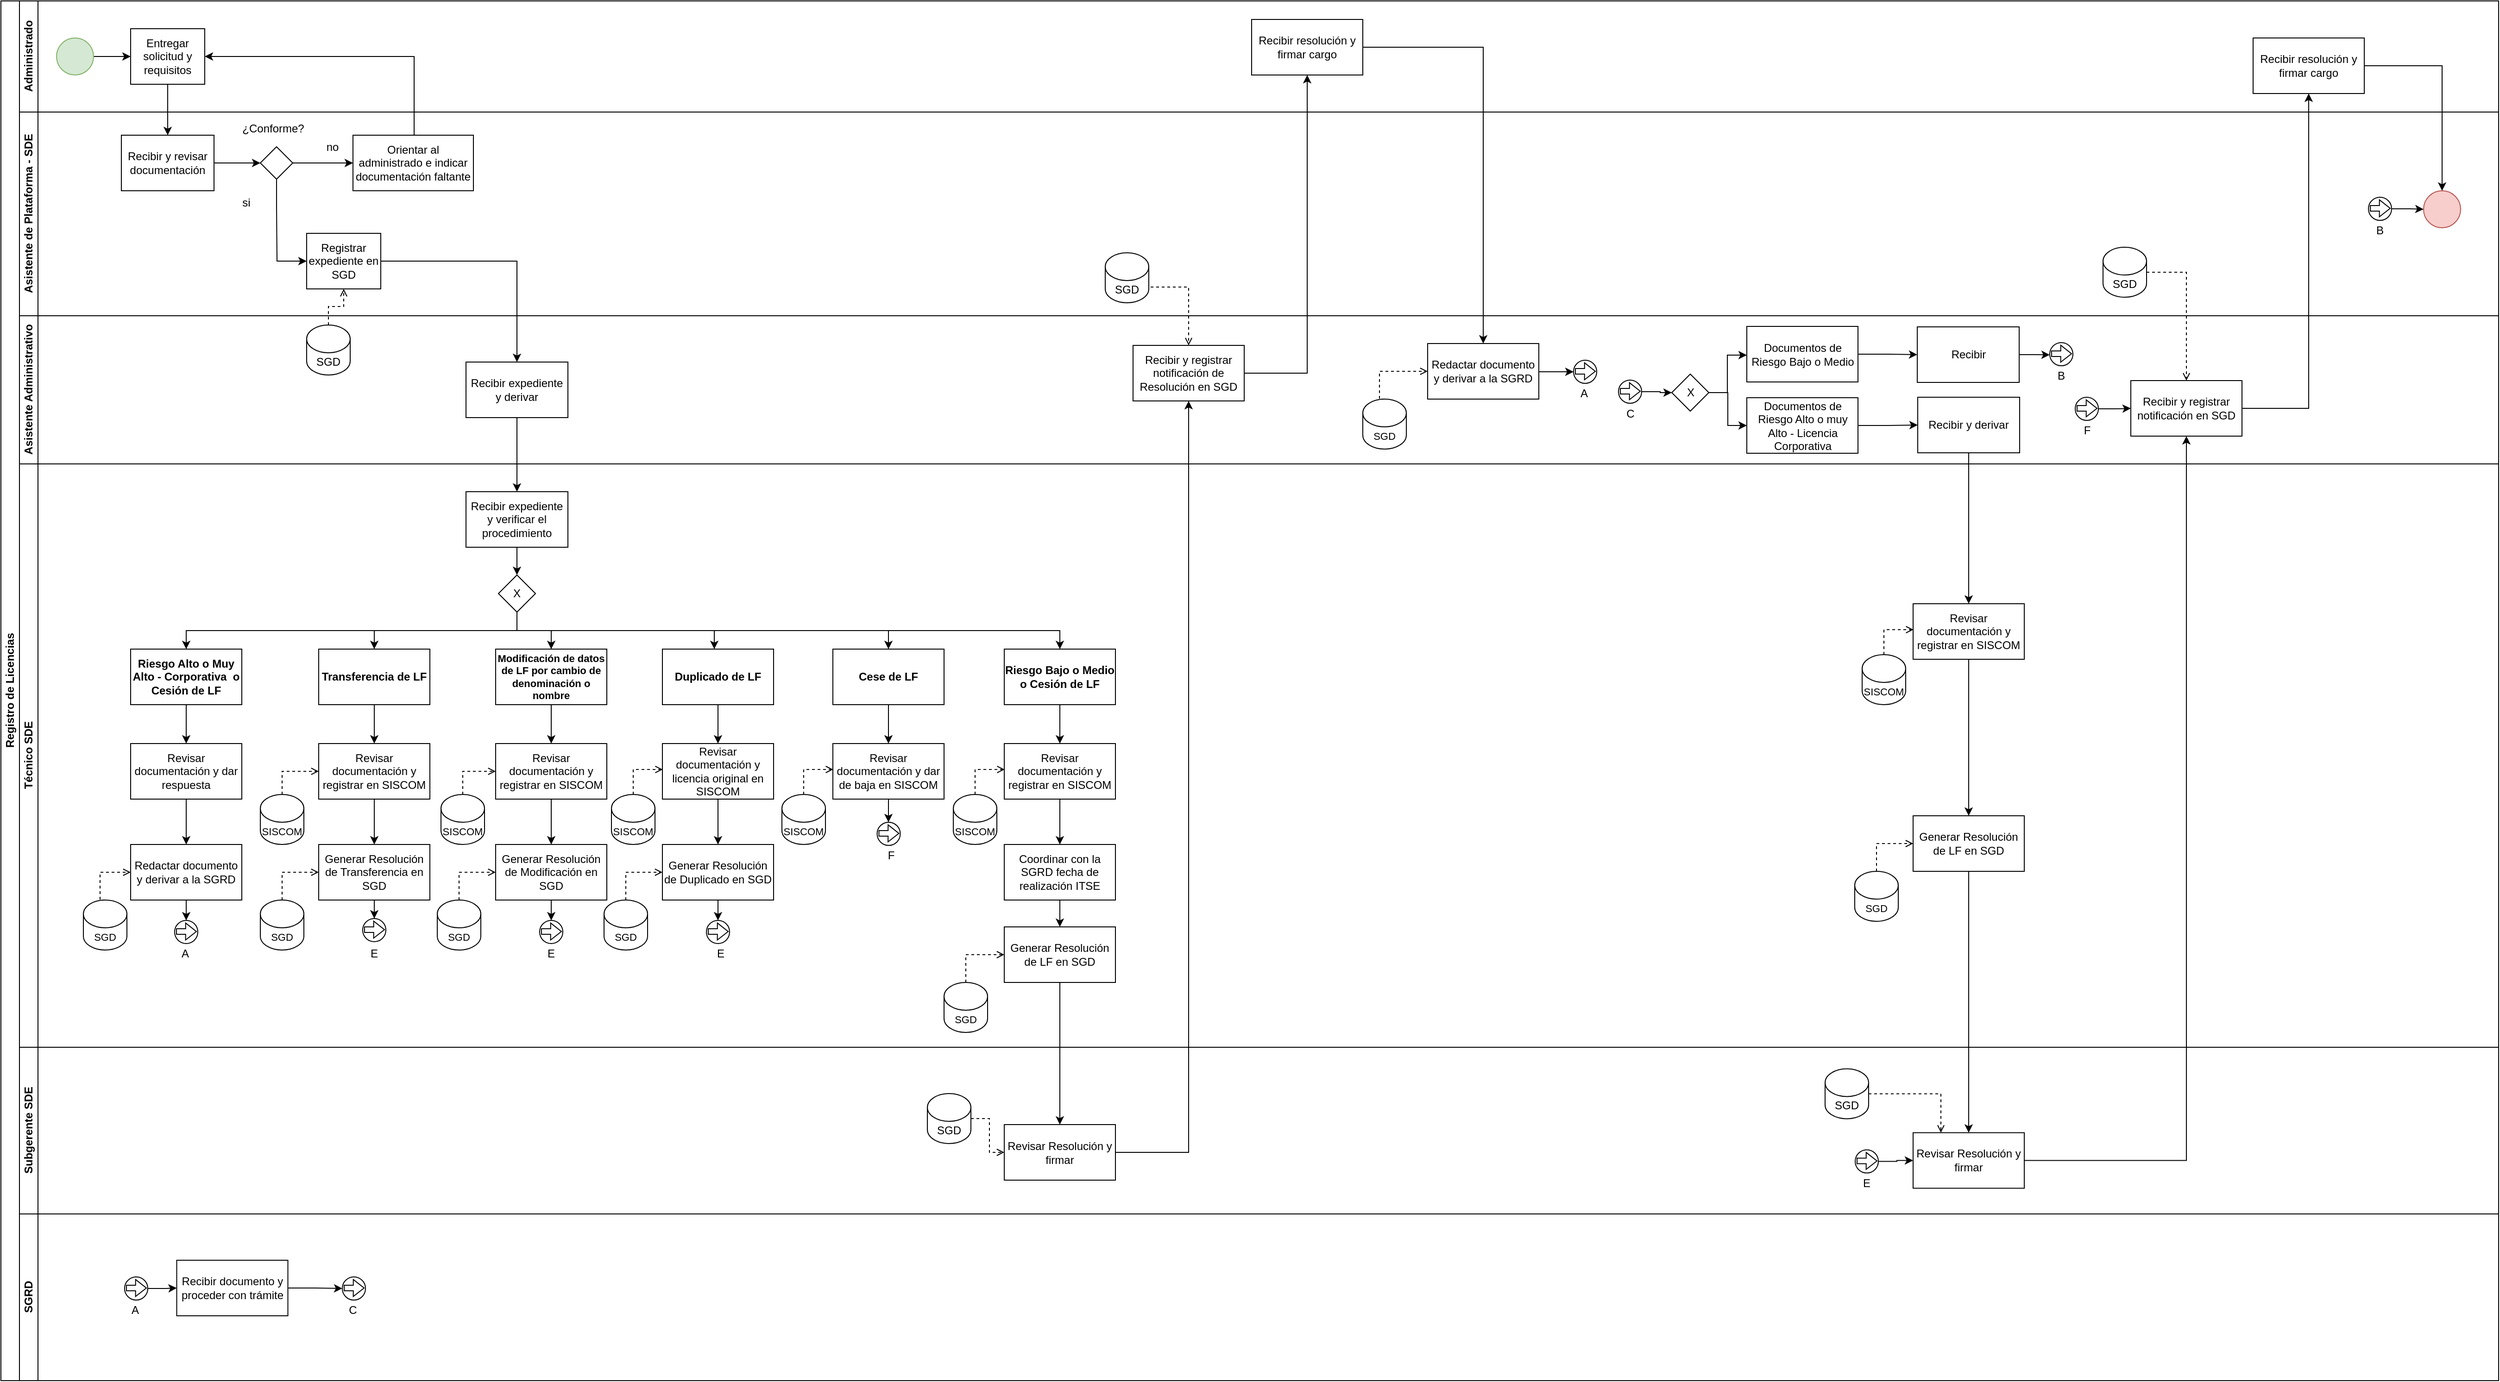 <mxfile version="20.1.1" type="github" pages="2">
  <diagram id="prtHgNgQTEPvFCAcTncT" name="Licencias">
    <mxGraphModel dx="2844" dy="1588" grid="1" gridSize="10" guides="1" tooltips="1" connect="1" arrows="1" fold="1" page="1" pageScale="1" pageWidth="827" pageHeight="1169" background="none" math="0" shadow="0">
      <root>
        <mxCell id="0" />
        <mxCell id="1" parent="0" />
        <mxCell id="h0-dT34Q2l0FhcQxwtXC-1" value="Registro de Licencias" style="swimlane;html=1;childLayout=stackLayout;resizeParent=1;resizeParentMax=0;horizontal=0;startSize=20;horizontalStack=0;" vertex="1" parent="1">
          <mxGeometry x="114" y="120" width="2696" height="1490" as="geometry" />
        </mxCell>
        <mxCell id="h0-dT34Q2l0FhcQxwtXC-2" value="Administrado" style="swimlane;html=1;startSize=20;horizontal=0;" vertex="1" parent="h0-dT34Q2l0FhcQxwtXC-1">
          <mxGeometry x="20" width="2676" height="120" as="geometry">
            <mxRectangle x="20" width="820" height="30" as="alternateBounds" />
          </mxGeometry>
        </mxCell>
        <mxCell id="h0-dT34Q2l0FhcQxwtXC-3" value="" style="edgeStyle=orthogonalEdgeStyle;rounded=0;orthogonalLoop=1;jettySize=auto;html=1;" edge="1" parent="h0-dT34Q2l0FhcQxwtXC-2" source="h0-dT34Q2l0FhcQxwtXC-4" target="h0-dT34Q2l0FhcQxwtXC-5">
          <mxGeometry relative="1" as="geometry" />
        </mxCell>
        <mxCell id="h0-dT34Q2l0FhcQxwtXC-4" value="" style="ellipse;whiteSpace=wrap;html=1;fillColor=#d5e8d4;strokeColor=#82b366;" vertex="1" parent="h0-dT34Q2l0FhcQxwtXC-2">
          <mxGeometry x="40" y="40" width="40" height="40" as="geometry" />
        </mxCell>
        <mxCell id="h0-dT34Q2l0FhcQxwtXC-5" value="Entregar solicitud y requisitos" style="rounded=0;whiteSpace=wrap;html=1;fontFamily=Helvetica;fontSize=12;fontColor=#000000;align=center;" vertex="1" parent="h0-dT34Q2l0FhcQxwtXC-2">
          <mxGeometry x="120" y="30" width="80" height="60" as="geometry" />
        </mxCell>
        <mxCell id="h0-dT34Q2l0FhcQxwtXC-6" value="Recibir resolución y firmar cargo" style="whiteSpace=wrap;html=1;" vertex="1" parent="h0-dT34Q2l0FhcQxwtXC-2">
          <mxGeometry x="1330" y="20" width="120" height="60" as="geometry" />
        </mxCell>
        <mxCell id="h0-dT34Q2l0FhcQxwtXC-7" value="Asistente de Plataforma - SDE" style="swimlane;html=1;startSize=20;horizontal=0;" vertex="1" parent="h0-dT34Q2l0FhcQxwtXC-1">
          <mxGeometry x="20" y="120" width="2676" height="220" as="geometry">
            <mxRectangle x="20" width="820" height="30" as="alternateBounds" />
          </mxGeometry>
        </mxCell>
        <mxCell id="h0-dT34Q2l0FhcQxwtXC-8" style="edgeStyle=orthogonalEdgeStyle;rounded=0;orthogonalLoop=1;jettySize=auto;html=1;" edge="1" parent="h0-dT34Q2l0FhcQxwtXC-7" source="h0-dT34Q2l0FhcQxwtXC-9" target="h0-dT34Q2l0FhcQxwtXC-12">
          <mxGeometry relative="1" as="geometry" />
        </mxCell>
        <mxCell id="h0-dT34Q2l0FhcQxwtXC-9" value="Recibir y revisar documentación" style="whiteSpace=wrap;html=1;fontColor=#000000;rounded=0;" vertex="1" parent="h0-dT34Q2l0FhcQxwtXC-7">
          <mxGeometry x="110" y="25" width="100" height="60" as="geometry" />
        </mxCell>
        <mxCell id="h0-dT34Q2l0FhcQxwtXC-10" style="edgeStyle=orthogonalEdgeStyle;rounded=0;orthogonalLoop=1;jettySize=auto;html=1;entryX=0;entryY=0.5;entryDx=0;entryDy=0;" edge="1" parent="h0-dT34Q2l0FhcQxwtXC-7" source="h0-dT34Q2l0FhcQxwtXC-12" target="h0-dT34Q2l0FhcQxwtXC-13">
          <mxGeometry relative="1" as="geometry" />
        </mxCell>
        <mxCell id="h0-dT34Q2l0FhcQxwtXC-11" style="edgeStyle=orthogonalEdgeStyle;rounded=0;orthogonalLoop=1;jettySize=auto;html=1;entryX=0;entryY=0.5;entryDx=0;entryDy=0;" edge="1" parent="h0-dT34Q2l0FhcQxwtXC-7" source="h0-dT34Q2l0FhcQxwtXC-12" target="h0-dT34Q2l0FhcQxwtXC-16">
          <mxGeometry relative="1" as="geometry">
            <Array as="points">
              <mxPoint x="278" y="102" />
              <mxPoint x="278" y="161" />
            </Array>
          </mxGeometry>
        </mxCell>
        <mxCell id="h0-dT34Q2l0FhcQxwtXC-12" value="" style="rhombus;whiteSpace=wrap;html=1;fontColor=#000000;rounded=0;" vertex="1" parent="h0-dT34Q2l0FhcQxwtXC-7">
          <mxGeometry x="260" y="37.5" width="35" height="35" as="geometry" />
        </mxCell>
        <mxCell id="h0-dT34Q2l0FhcQxwtXC-13" value="Orientar al administrado e indicar documentación faltante" style="whiteSpace=wrap;html=1;fontColor=#000000;rounded=0;" vertex="1" parent="h0-dT34Q2l0FhcQxwtXC-7">
          <mxGeometry x="360" y="25" width="130" height="60" as="geometry" />
        </mxCell>
        <mxCell id="h0-dT34Q2l0FhcQxwtXC-14" value="no" style="text;html=1;strokeColor=none;fillColor=none;align=center;verticalAlign=middle;whiteSpace=wrap;rounded=0;" vertex="1" parent="h0-dT34Q2l0FhcQxwtXC-7">
          <mxGeometry x="323" y="28" width="30" height="20" as="geometry" />
        </mxCell>
        <mxCell id="h0-dT34Q2l0FhcQxwtXC-15" value="si" style="text;html=1;strokeColor=none;fillColor=none;align=center;verticalAlign=middle;whiteSpace=wrap;rounded=0;" vertex="1" parent="h0-dT34Q2l0FhcQxwtXC-7">
          <mxGeometry x="230" y="88" width="30" height="20" as="geometry" />
        </mxCell>
        <mxCell id="h0-dT34Q2l0FhcQxwtXC-16" value="Registrar expediente en SGD" style="whiteSpace=wrap;html=1;fontColor=#000000;rounded=0;" vertex="1" parent="h0-dT34Q2l0FhcQxwtXC-7">
          <mxGeometry x="310" y="131" width="80" height="60" as="geometry" />
        </mxCell>
        <mxCell id="h0-dT34Q2l0FhcQxwtXC-17" value="¿Conforme?" style="text;html=1;strokeColor=none;fillColor=none;align=center;verticalAlign=middle;whiteSpace=wrap;rounded=0;" vertex="1" parent="h0-dT34Q2l0FhcQxwtXC-7">
          <mxGeometry x="259" y="8" width="30" height="20" as="geometry" />
        </mxCell>
        <mxCell id="h0-dT34Q2l0FhcQxwtXC-18" value="Asistente Administrativo" style="swimlane;html=1;startSize=20;horizontal=0;" vertex="1" parent="h0-dT34Q2l0FhcQxwtXC-1">
          <mxGeometry x="20" y="340" width="2676" height="160" as="geometry">
            <mxRectangle x="20" width="820" height="30" as="alternateBounds" />
          </mxGeometry>
        </mxCell>
        <mxCell id="h0-dT34Q2l0FhcQxwtXC-19" value="SGD" style="shape=cylinder3;whiteSpace=wrap;html=1;boundedLbl=1;backgroundOutline=1;size=15;" vertex="1" parent="h0-dT34Q2l0FhcQxwtXC-18">
          <mxGeometry x="310" y="10" width="47" height="54" as="geometry" />
        </mxCell>
        <mxCell id="h0-dT34Q2l0FhcQxwtXC-20" value="Recibir expediente y derivar" style="whiteSpace=wrap;html=1;fontColor=#000000;rounded=0;" vertex="1" parent="h0-dT34Q2l0FhcQxwtXC-18">
          <mxGeometry x="482" y="50" width="110" height="60" as="geometry" />
        </mxCell>
        <mxCell id="h0-dT34Q2l0FhcQxwtXC-21" value="Redactar documento y derivar a la SGRD" style="whiteSpace=wrap;html=1;" vertex="1" parent="h0-dT34Q2l0FhcQxwtXC-18">
          <mxGeometry x="1520" y="30" width="120" height="60" as="geometry" />
        </mxCell>
        <mxCell id="h0-dT34Q2l0FhcQxwtXC-22" value="SGD" style="shape=cylinder3;whiteSpace=wrap;html=1;boundedLbl=1;backgroundOutline=1;size=15;fontSize=11;" vertex="1" parent="h0-dT34Q2l0FhcQxwtXC-18">
          <mxGeometry x="1450" y="90" width="47" height="54" as="geometry" />
        </mxCell>
        <mxCell id="h0-dT34Q2l0FhcQxwtXC-23" style="edgeStyle=orthogonalEdgeStyle;rounded=0;orthogonalLoop=1;jettySize=auto;html=1;dashed=1;endArrow=open;endFill=0;exitX=0.5;exitY=0;exitDx=0;exitDy=0;exitPerimeter=0;entryX=0;entryY=0.5;entryDx=0;entryDy=0;" edge="1" parent="h0-dT34Q2l0FhcQxwtXC-18" source="h0-dT34Q2l0FhcQxwtXC-22" target="h0-dT34Q2l0FhcQxwtXC-21">
          <mxGeometry relative="1" as="geometry">
            <mxPoint x="1497" y="69" as="targetPoint" />
            <mxPoint x="1304" y="-551" as="sourcePoint" />
            <Array as="points">
              <mxPoint x="1468" y="60" />
            </Array>
          </mxGeometry>
        </mxCell>
        <mxCell id="h0-dT34Q2l0FhcQxwtXC-24" value="A" style="text;html=1;strokeColor=none;fillColor=none;align=center;verticalAlign=middle;whiteSpace=wrap;rounded=0;" vertex="1" parent="h0-dT34Q2l0FhcQxwtXC-18">
          <mxGeometry x="1674" y="74" width="30" height="20" as="geometry" />
        </mxCell>
        <mxCell id="h0-dT34Q2l0FhcQxwtXC-25" value="" style="group;aspect=fixed;" vertex="1" connectable="0" parent="h0-dT34Q2l0FhcQxwtXC-18">
          <mxGeometry x="1677.5" y="48" width="25" height="25" as="geometry" />
        </mxCell>
        <mxCell id="h0-dT34Q2l0FhcQxwtXC-26" value="" style="ellipse;whiteSpace=wrap;html=1;aspect=fixed;" vertex="1" parent="h0-dT34Q2l0FhcQxwtXC-25">
          <mxGeometry width="25" height="25" as="geometry" />
        </mxCell>
        <mxCell id="h0-dT34Q2l0FhcQxwtXC-27" value="" style="shape=flexArrow;endArrow=classic;html=1;rounded=0;entryX=1;entryY=0.5;entryDx=0;entryDy=0;width=6;endSize=3.551;endWidth=11.321;exitX=0.06;exitY=0.478;exitDx=0;exitDy=0;exitPerimeter=0;" edge="1" parent="h0-dT34Q2l0FhcQxwtXC-25" source="h0-dT34Q2l0FhcQxwtXC-26">
          <mxGeometry width="50" height="50" relative="1" as="geometry">
            <mxPoint x="1" y="12" as="sourcePoint" />
            <mxPoint x="24" y="12" as="targetPoint" />
          </mxGeometry>
        </mxCell>
        <mxCell id="h0-dT34Q2l0FhcQxwtXC-28" style="edgeStyle=orthogonalEdgeStyle;rounded=0;orthogonalLoop=1;jettySize=auto;html=1;fontSize=11;entryX=0;entryY=0.5;entryDx=0;entryDy=0;" edge="1" parent="h0-dT34Q2l0FhcQxwtXC-18" source="h0-dT34Q2l0FhcQxwtXC-21" target="h0-dT34Q2l0FhcQxwtXC-26">
          <mxGeometry relative="1" as="geometry">
            <mxPoint x="1668" y="49" as="targetPoint" />
            <Array as="points">
              <mxPoint x="1672" y="60" />
            </Array>
          </mxGeometry>
        </mxCell>
        <mxCell id="h0-dT34Q2l0FhcQxwtXC-29" value="Recibir y derivar" style="whiteSpace=wrap;html=1;fontColor=#000000;rounded=0;" vertex="1" parent="h0-dT34Q2l0FhcQxwtXC-18">
          <mxGeometry x="2049" y="88" width="110" height="60" as="geometry" />
        </mxCell>
        <mxCell id="h0-dT34Q2l0FhcQxwtXC-30" value="" style="group;aspect=fixed;" vertex="1" connectable="0" parent="h0-dT34Q2l0FhcQxwtXC-18">
          <mxGeometry x="2191.5" y="29" width="25" height="25" as="geometry" />
        </mxCell>
        <mxCell id="h0-dT34Q2l0FhcQxwtXC-31" value="" style="ellipse;whiteSpace=wrap;html=1;aspect=fixed;" vertex="1" parent="h0-dT34Q2l0FhcQxwtXC-30">
          <mxGeometry width="25" height="25" as="geometry" />
        </mxCell>
        <mxCell id="h0-dT34Q2l0FhcQxwtXC-32" value="" style="shape=flexArrow;endArrow=classic;html=1;rounded=0;entryX=1;entryY=0.5;entryDx=0;entryDy=0;width=6;endSize=3.551;endWidth=11.321;exitX=0.06;exitY=0.478;exitDx=0;exitDy=0;exitPerimeter=0;" edge="1" parent="h0-dT34Q2l0FhcQxwtXC-30" source="h0-dT34Q2l0FhcQxwtXC-31">
          <mxGeometry width="50" height="50" relative="1" as="geometry">
            <mxPoint x="1" y="12" as="sourcePoint" />
            <mxPoint x="24" y="12" as="targetPoint" />
          </mxGeometry>
        </mxCell>
        <mxCell id="h0-dT34Q2l0FhcQxwtXC-33" value="B" style="text;html=1;strokeColor=none;fillColor=none;align=center;verticalAlign=middle;whiteSpace=wrap;rounded=0;" vertex="1" parent="h0-dT34Q2l0FhcQxwtXC-18">
          <mxGeometry x="2189" y="55" width="30" height="20" as="geometry" />
        </mxCell>
        <mxCell id="h0-dT34Q2l0FhcQxwtXC-34" style="edgeStyle=orthogonalEdgeStyle;rounded=0;orthogonalLoop=1;jettySize=auto;html=1;entryX=0;entryY=0.53;entryDx=0;entryDy=0;entryPerimeter=0;fontSize=11;" edge="1" parent="h0-dT34Q2l0FhcQxwtXC-18" source="h0-dT34Q2l0FhcQxwtXC-35" target="h0-dT34Q2l0FhcQxwtXC-31">
          <mxGeometry relative="1" as="geometry">
            <Array as="points">
              <mxPoint x="2176" y="42" />
              <mxPoint x="2176" y="43" />
            </Array>
          </mxGeometry>
        </mxCell>
        <mxCell id="h0-dT34Q2l0FhcQxwtXC-35" value="Recibir" style="whiteSpace=wrap;html=1;fontColor=#000000;rounded=0;" vertex="1" parent="h0-dT34Q2l0FhcQxwtXC-18">
          <mxGeometry x="2048.5" y="12" width="110" height="60" as="geometry" />
        </mxCell>
        <mxCell id="h0-dT34Q2l0FhcQxwtXC-36" value="" style="group;aspect=fixed;" vertex="1" connectable="0" parent="h0-dT34Q2l0FhcQxwtXC-18">
          <mxGeometry x="2219" y="88" width="25" height="25" as="geometry" />
        </mxCell>
        <mxCell id="h0-dT34Q2l0FhcQxwtXC-37" value="" style="ellipse;whiteSpace=wrap;html=1;aspect=fixed;" vertex="1" parent="h0-dT34Q2l0FhcQxwtXC-36">
          <mxGeometry width="25" height="25" as="geometry" />
        </mxCell>
        <mxCell id="h0-dT34Q2l0FhcQxwtXC-38" value="" style="shape=flexArrow;endArrow=classic;html=1;rounded=0;entryX=1;entryY=0.5;entryDx=0;entryDy=0;width=6;endSize=3.551;endWidth=11.321;exitX=0.06;exitY=0.478;exitDx=0;exitDy=0;exitPerimeter=0;" edge="1" parent="h0-dT34Q2l0FhcQxwtXC-36" source="h0-dT34Q2l0FhcQxwtXC-37">
          <mxGeometry width="50" height="50" relative="1" as="geometry">
            <mxPoint x="1" y="12" as="sourcePoint" />
            <mxPoint x="24" y="12" as="targetPoint" />
          </mxGeometry>
        </mxCell>
        <mxCell id="h0-dT34Q2l0FhcQxwtXC-39" value="F" style="text;html=1;strokeColor=none;fillColor=none;align=center;verticalAlign=middle;whiteSpace=wrap;rounded=0;" vertex="1" parent="h0-dT34Q2l0FhcQxwtXC-18">
          <mxGeometry x="2216.5" y="114" width="30" height="20" as="geometry" />
        </mxCell>
        <mxCell id="h0-dT34Q2l0FhcQxwtXC-40" value="Técnico SDE" style="swimlane;html=1;startSize=20;horizontal=0;" vertex="1" parent="h0-dT34Q2l0FhcQxwtXC-1">
          <mxGeometry x="20" y="500" width="2676" height="630" as="geometry">
            <mxRectangle x="20" width="820" height="30" as="alternateBounds" />
          </mxGeometry>
        </mxCell>
        <mxCell id="h0-dT34Q2l0FhcQxwtXC-41" value="Recibir expediente y verificar el procedimiento" style="whiteSpace=wrap;html=1;fontColor=#000000;rounded=0;" vertex="1" parent="h0-dT34Q2l0FhcQxwtXC-40">
          <mxGeometry x="482" y="30" width="110" height="60" as="geometry" />
        </mxCell>
        <mxCell id="h0-dT34Q2l0FhcQxwtXC-42" value="X" style="rhombus;whiteSpace=wrap;html=1;" vertex="1" parent="h0-dT34Q2l0FhcQxwtXC-40">
          <mxGeometry x="517" y="120" width="40" height="40" as="geometry" />
        </mxCell>
        <mxCell id="h0-dT34Q2l0FhcQxwtXC-43" style="edgeStyle=orthogonalEdgeStyle;rounded=0;orthogonalLoop=1;jettySize=auto;html=1;entryX=0.5;entryY=0;entryDx=0;entryDy=0;endArrow=classic;endFill=1;" edge="1" parent="h0-dT34Q2l0FhcQxwtXC-40" source="h0-dT34Q2l0FhcQxwtXC-41" target="h0-dT34Q2l0FhcQxwtXC-42">
          <mxGeometry relative="1" as="geometry" />
        </mxCell>
        <mxCell id="h0-dT34Q2l0FhcQxwtXC-44" value="Riesgo Alto o Muy Alto - Corporativa&amp;nbsp; o Cesión de LF" style="whiteSpace=wrap;html=1;fontStyle=1" vertex="1" parent="h0-dT34Q2l0FhcQxwtXC-40">
          <mxGeometry x="120" y="200" width="120" height="60" as="geometry" />
        </mxCell>
        <mxCell id="h0-dT34Q2l0FhcQxwtXC-45" value="" style="edgeStyle=orthogonalEdgeStyle;rounded=0;orthogonalLoop=1;jettySize=auto;html=1;endArrow=classic;endFill=1;entryX=0.5;entryY=0;entryDx=0;entryDy=0;" edge="1" parent="h0-dT34Q2l0FhcQxwtXC-40" source="h0-dT34Q2l0FhcQxwtXC-42" target="h0-dT34Q2l0FhcQxwtXC-44">
          <mxGeometry relative="1" as="geometry">
            <Array as="points">
              <mxPoint x="537" y="180" />
              <mxPoint x="180" y="180" />
            </Array>
          </mxGeometry>
        </mxCell>
        <mxCell id="h0-dT34Q2l0FhcQxwtXC-46" style="edgeStyle=orthogonalEdgeStyle;rounded=0;orthogonalLoop=1;jettySize=auto;html=1;endArrow=classic;endFill=1;" edge="1" parent="h0-dT34Q2l0FhcQxwtXC-40" source="h0-dT34Q2l0FhcQxwtXC-47" target="h0-dT34Q2l0FhcQxwtXC-61">
          <mxGeometry relative="1" as="geometry" />
        </mxCell>
        <mxCell id="h0-dT34Q2l0FhcQxwtXC-47" value="Transferencia de LF" style="whiteSpace=wrap;html=1;fontStyle=1" vertex="1" parent="h0-dT34Q2l0FhcQxwtXC-40">
          <mxGeometry x="323" y="200" width="120" height="60" as="geometry" />
        </mxCell>
        <mxCell id="h0-dT34Q2l0FhcQxwtXC-48" style="edgeStyle=orthogonalEdgeStyle;rounded=0;orthogonalLoop=1;jettySize=auto;html=1;endArrow=classic;endFill=1;entryX=0.5;entryY=0;entryDx=0;entryDy=0;" edge="1" parent="h0-dT34Q2l0FhcQxwtXC-40" source="h0-dT34Q2l0FhcQxwtXC-42" target="h0-dT34Q2l0FhcQxwtXC-47">
          <mxGeometry relative="1" as="geometry">
            <Array as="points">
              <mxPoint x="537" y="180" />
              <mxPoint x="383" y="180" />
            </Array>
          </mxGeometry>
        </mxCell>
        <mxCell id="h0-dT34Q2l0FhcQxwtXC-49" style="edgeStyle=orthogonalEdgeStyle;rounded=0;orthogonalLoop=1;jettySize=auto;html=1;endArrow=classic;endFill=1;entryX=0.5;entryY=0;entryDx=0;entryDy=0;exitX=0.5;exitY=1;exitDx=0;exitDy=0;" edge="1" parent="h0-dT34Q2l0FhcQxwtXC-40" source="h0-dT34Q2l0FhcQxwtXC-42" target="h0-dT34Q2l0FhcQxwtXC-51">
          <mxGeometry relative="1" as="geometry">
            <mxPoint x="671.0" y="170.0" as="sourcePoint" />
            <Array as="points">
              <mxPoint x="537" y="180" />
              <mxPoint x="574" y="180" />
            </Array>
          </mxGeometry>
        </mxCell>
        <mxCell id="h0-dT34Q2l0FhcQxwtXC-50" style="edgeStyle=orthogonalEdgeStyle;rounded=0;orthogonalLoop=1;jettySize=auto;html=1;fontSize=10;" edge="1" parent="h0-dT34Q2l0FhcQxwtXC-40" source="h0-dT34Q2l0FhcQxwtXC-51" target="h0-dT34Q2l0FhcQxwtXC-69">
          <mxGeometry relative="1" as="geometry" />
        </mxCell>
        <mxCell id="h0-dT34Q2l0FhcQxwtXC-51" value="Modificación de datos de LF por cambio de denominación o nombre" style="whiteSpace=wrap;html=1;fontStyle=1;fillColor=#FFFFFF;fontColor=#000000;strokeColor=#000000;fontSize=11;" vertex="1" parent="h0-dT34Q2l0FhcQxwtXC-40">
          <mxGeometry x="514" y="200" width="120" height="60" as="geometry" />
        </mxCell>
        <mxCell id="h0-dT34Q2l0FhcQxwtXC-52" style="edgeStyle=orthogonalEdgeStyle;rounded=0;orthogonalLoop=1;jettySize=auto;html=1;entryX=0.5;entryY=0;entryDx=0;entryDy=0;fontSize=11;" edge="1" parent="h0-dT34Q2l0FhcQxwtXC-40" source="h0-dT34Q2l0FhcQxwtXC-53" target="h0-dT34Q2l0FhcQxwtXC-74">
          <mxGeometry relative="1" as="geometry" />
        </mxCell>
        <mxCell id="h0-dT34Q2l0FhcQxwtXC-53" value="Duplicado de LF" style="whiteSpace=wrap;html=1;fontStyle=1;fillColor=#FFFFFF;fontColor=#000000;strokeColor=#000000;" vertex="1" parent="h0-dT34Q2l0FhcQxwtXC-40">
          <mxGeometry x="694" y="200" width="120" height="60" as="geometry" />
        </mxCell>
        <mxCell id="h0-dT34Q2l0FhcQxwtXC-54" style="edgeStyle=orthogonalEdgeStyle;rounded=0;orthogonalLoop=1;jettySize=auto;html=1;endArrow=classic;endFill=1;" edge="1" parent="h0-dT34Q2l0FhcQxwtXC-40" source="h0-dT34Q2l0FhcQxwtXC-42">
          <mxGeometry relative="1" as="geometry">
            <Array as="points">
              <mxPoint x="537" y="180" />
              <mxPoint x="750" y="180" />
            </Array>
            <mxPoint x="750" y="200" as="targetPoint" />
          </mxGeometry>
        </mxCell>
        <mxCell id="h0-dT34Q2l0FhcQxwtXC-55" style="edgeStyle=orthogonalEdgeStyle;rounded=0;orthogonalLoop=1;jettySize=auto;html=1;entryX=0.5;entryY=0;entryDx=0;entryDy=0;fontSize=11;" edge="1" parent="h0-dT34Q2l0FhcQxwtXC-40" source="h0-dT34Q2l0FhcQxwtXC-56" target="h0-dT34Q2l0FhcQxwtXC-84">
          <mxGeometry relative="1" as="geometry" />
        </mxCell>
        <mxCell id="h0-dT34Q2l0FhcQxwtXC-56" value="Cese de LF" style="whiteSpace=wrap;html=1;fontStyle=1;fillColor=#FFFFFF;fontColor=#000000;strokeColor=#000000;" vertex="1" parent="h0-dT34Q2l0FhcQxwtXC-40">
          <mxGeometry x="878" y="200" width="120" height="60" as="geometry" />
        </mxCell>
        <mxCell id="h0-dT34Q2l0FhcQxwtXC-57" style="edgeStyle=orthogonalEdgeStyle;rounded=0;orthogonalLoop=1;jettySize=auto;html=1;endArrow=classic;endFill=1;exitX=0.5;exitY=1;exitDx=0;exitDy=0;entryX=0.5;entryY=0;entryDx=0;entryDy=0;" edge="1" parent="h0-dT34Q2l0FhcQxwtXC-40" source="h0-dT34Q2l0FhcQxwtXC-42" target="h0-dT34Q2l0FhcQxwtXC-56">
          <mxGeometry relative="1" as="geometry">
            <Array as="points">
              <mxPoint x="537" y="180" />
              <mxPoint x="938" y="180" />
            </Array>
          </mxGeometry>
        </mxCell>
        <mxCell id="h0-dT34Q2l0FhcQxwtXC-58" style="edgeStyle=orthogonalEdgeStyle;rounded=0;orthogonalLoop=1;jettySize=auto;html=1;fontSize=11;" edge="1" parent="h0-dT34Q2l0FhcQxwtXC-40" source="h0-dT34Q2l0FhcQxwtXC-59" target="h0-dT34Q2l0FhcQxwtXC-87">
          <mxGeometry relative="1" as="geometry" />
        </mxCell>
        <mxCell id="h0-dT34Q2l0FhcQxwtXC-59" value="Riesgo Bajo o Medio o Cesión de LF" style="whiteSpace=wrap;html=1;fontStyle=1" vertex="1" parent="h0-dT34Q2l0FhcQxwtXC-40">
          <mxGeometry x="1063" y="200" width="120" height="60" as="geometry" />
        </mxCell>
        <mxCell id="h0-dT34Q2l0FhcQxwtXC-60" style="edgeStyle=orthogonalEdgeStyle;rounded=0;orthogonalLoop=1;jettySize=auto;html=1;entryX=0.5;entryY=0;entryDx=0;entryDy=0;endArrow=classic;endFill=1;exitX=0.5;exitY=1;exitDx=0;exitDy=0;" edge="1" parent="h0-dT34Q2l0FhcQxwtXC-40" source="h0-dT34Q2l0FhcQxwtXC-42" target="h0-dT34Q2l0FhcQxwtXC-59">
          <mxGeometry relative="1" as="geometry">
            <Array as="points">
              <mxPoint x="537" y="180" />
              <mxPoint x="1123" y="180" />
            </Array>
          </mxGeometry>
        </mxCell>
        <mxCell id="h0-dT34Q2l0FhcQxwtXC-61" value="Revisar documentación y registrar en SISCOM" style="whiteSpace=wrap;html=1;" vertex="1" parent="h0-dT34Q2l0FhcQxwtXC-40">
          <mxGeometry x="323" y="302" width="120" height="60" as="geometry" />
        </mxCell>
        <mxCell id="h0-dT34Q2l0FhcQxwtXC-62" value="SISCOM" style="shape=cylinder3;whiteSpace=wrap;html=1;boundedLbl=1;backgroundOutline=1;size=15;fontSize=11;" vertex="1" parent="h0-dT34Q2l0FhcQxwtXC-40">
          <mxGeometry x="260" y="357" width="47" height="54" as="geometry" />
        </mxCell>
        <mxCell id="h0-dT34Q2l0FhcQxwtXC-63" style="edgeStyle=orthogonalEdgeStyle;rounded=0;orthogonalLoop=1;jettySize=auto;html=1;exitX=0.5;exitY=0;exitDx=0;exitDy=0;exitPerimeter=0;dashed=1;endArrow=open;endFill=0;entryX=0;entryY=0.5;entryDx=0;entryDy=0;" edge="1" parent="h0-dT34Q2l0FhcQxwtXC-40" source="h0-dT34Q2l0FhcQxwtXC-62" target="h0-dT34Q2l0FhcQxwtXC-61">
          <mxGeometry relative="1" as="geometry">
            <mxPoint x="220" y="350" as="targetPoint" />
            <Array as="points">
              <mxPoint x="284" y="332" />
            </Array>
          </mxGeometry>
        </mxCell>
        <mxCell id="h0-dT34Q2l0FhcQxwtXC-64" value="Generar Resolución de Transferencia en SGD" style="whiteSpace=wrap;html=1;" vertex="1" parent="h0-dT34Q2l0FhcQxwtXC-40">
          <mxGeometry x="323" y="411" width="120" height="60" as="geometry" />
        </mxCell>
        <mxCell id="h0-dT34Q2l0FhcQxwtXC-65" value="" style="edgeStyle=orthogonalEdgeStyle;rounded=0;orthogonalLoop=1;jettySize=auto;html=1;" edge="1" parent="h0-dT34Q2l0FhcQxwtXC-40" source="h0-dT34Q2l0FhcQxwtXC-61" target="h0-dT34Q2l0FhcQxwtXC-64">
          <mxGeometry relative="1" as="geometry" />
        </mxCell>
        <mxCell id="h0-dT34Q2l0FhcQxwtXC-66" value="SGD" style="shape=cylinder3;whiteSpace=wrap;html=1;boundedLbl=1;backgroundOutline=1;size=15;fontSize=11;" vertex="1" parent="h0-dT34Q2l0FhcQxwtXC-40">
          <mxGeometry x="260" y="471" width="47" height="54" as="geometry" />
        </mxCell>
        <mxCell id="h0-dT34Q2l0FhcQxwtXC-67" style="edgeStyle=orthogonalEdgeStyle;rounded=0;orthogonalLoop=1;jettySize=auto;html=1;entryX=0;entryY=0.5;entryDx=0;entryDy=0;dashed=1;endArrow=open;endFill=0;exitX=0.5;exitY=0;exitDx=0;exitDy=0;exitPerimeter=0;" edge="1" parent="h0-dT34Q2l0FhcQxwtXC-40" source="h0-dT34Q2l0FhcQxwtXC-66" target="h0-dT34Q2l0FhcQxwtXC-64">
          <mxGeometry relative="1" as="geometry">
            <mxPoint x="274" y="549" as="targetPoint" />
            <mxPoint x="260" y="450" as="sourcePoint" />
            <Array as="points">
              <mxPoint x="284" y="441" />
            </Array>
          </mxGeometry>
        </mxCell>
        <mxCell id="h0-dT34Q2l0FhcQxwtXC-68" style="edgeStyle=orthogonalEdgeStyle;rounded=0;orthogonalLoop=1;jettySize=auto;html=1;fontSize=11;" edge="1" parent="h0-dT34Q2l0FhcQxwtXC-40" source="h0-dT34Q2l0FhcQxwtXC-69" target="h0-dT34Q2l0FhcQxwtXC-90">
          <mxGeometry relative="1" as="geometry" />
        </mxCell>
        <mxCell id="h0-dT34Q2l0FhcQxwtXC-69" value="Revisar documentación y registrar en SISCOM" style="whiteSpace=wrap;html=1;" vertex="1" parent="h0-dT34Q2l0FhcQxwtXC-40">
          <mxGeometry x="514" y="302" width="120" height="60" as="geometry" />
        </mxCell>
        <mxCell id="h0-dT34Q2l0FhcQxwtXC-70" value="SISCOM" style="shape=cylinder3;whiteSpace=wrap;html=1;boundedLbl=1;backgroundOutline=1;size=15;fontSize=11;" vertex="1" parent="h0-dT34Q2l0FhcQxwtXC-40">
          <mxGeometry x="455" y="357" width="47" height="54" as="geometry" />
        </mxCell>
        <mxCell id="h0-dT34Q2l0FhcQxwtXC-71" style="edgeStyle=orthogonalEdgeStyle;rounded=0;orthogonalLoop=1;jettySize=auto;html=1;exitX=0.5;exitY=0;exitDx=0;exitDy=0;exitPerimeter=0;dashed=1;endArrow=open;endFill=0;entryX=0;entryY=0.5;entryDx=0;entryDy=0;" edge="1" parent="h0-dT34Q2l0FhcQxwtXC-40" source="h0-dT34Q2l0FhcQxwtXC-70" target="h0-dT34Q2l0FhcQxwtXC-69">
          <mxGeometry relative="1" as="geometry">
            <mxPoint x="526.5" y="290" as="targetPoint" />
            <Array as="points" />
          </mxGeometry>
        </mxCell>
        <mxCell id="h0-dT34Q2l0FhcQxwtXC-72" value="E" style="text;html=1;strokeColor=none;fillColor=none;align=center;verticalAlign=middle;whiteSpace=wrap;rounded=0;" vertex="1" parent="h0-dT34Q2l0FhcQxwtXC-40">
          <mxGeometry x="368" y="519" width="30" height="20" as="geometry" />
        </mxCell>
        <mxCell id="h0-dT34Q2l0FhcQxwtXC-73" style="edgeStyle=orthogonalEdgeStyle;rounded=0;orthogonalLoop=1;jettySize=auto;html=1;fontSize=11;" edge="1" parent="h0-dT34Q2l0FhcQxwtXC-40" source="h0-dT34Q2l0FhcQxwtXC-74" target="h0-dT34Q2l0FhcQxwtXC-98">
          <mxGeometry relative="1" as="geometry" />
        </mxCell>
        <mxCell id="h0-dT34Q2l0FhcQxwtXC-74" value="Revisar documentación y licencia original en SISCOM" style="whiteSpace=wrap;html=1;" vertex="1" parent="h0-dT34Q2l0FhcQxwtXC-40">
          <mxGeometry x="694" y="302" width="120" height="60" as="geometry" />
        </mxCell>
        <mxCell id="h0-dT34Q2l0FhcQxwtXC-75" value="SISCOM" style="shape=cylinder3;whiteSpace=wrap;html=1;boundedLbl=1;backgroundOutline=1;size=15;fontSize=11;" vertex="1" parent="h0-dT34Q2l0FhcQxwtXC-40">
          <mxGeometry x="639" y="357" width="47" height="54" as="geometry" />
        </mxCell>
        <mxCell id="h0-dT34Q2l0FhcQxwtXC-76" style="edgeStyle=orthogonalEdgeStyle;rounded=0;orthogonalLoop=1;jettySize=auto;html=1;exitX=0.5;exitY=0;exitDx=0;exitDy=0;exitPerimeter=0;dashed=1;endArrow=open;endFill=0;entryX=0.003;entryY=0.483;entryDx=0;entryDy=0;entryPerimeter=0;" edge="1" parent="h0-dT34Q2l0FhcQxwtXC-40" source="h0-dT34Q2l0FhcQxwtXC-75" target="h0-dT34Q2l0FhcQxwtXC-74">
          <mxGeometry relative="1" as="geometry">
            <mxPoint x="566.5" y="-330" as="targetPoint" />
            <Array as="points">
              <mxPoint x="663" y="330" />
              <mxPoint x="694" y="330" />
            </Array>
          </mxGeometry>
        </mxCell>
        <mxCell id="h0-dT34Q2l0FhcQxwtXC-77" value="Redactar documento y derivar a la SGRD" style="whiteSpace=wrap;html=1;" vertex="1" parent="h0-dT34Q2l0FhcQxwtXC-40">
          <mxGeometry x="120" y="411" width="120" height="60" as="geometry" />
        </mxCell>
        <mxCell id="h0-dT34Q2l0FhcQxwtXC-78" value="A" style="text;html=1;strokeColor=none;fillColor=none;align=center;verticalAlign=middle;whiteSpace=wrap;rounded=0;" vertex="1" parent="h0-dT34Q2l0FhcQxwtXC-40">
          <mxGeometry x="164" y="519" width="30" height="20" as="geometry" />
        </mxCell>
        <mxCell id="h0-dT34Q2l0FhcQxwtXC-79" value="" style="group;aspect=fixed;" vertex="1" connectable="0" parent="h0-dT34Q2l0FhcQxwtXC-40">
          <mxGeometry x="167.5" y="493" width="25" height="25" as="geometry" />
        </mxCell>
        <mxCell id="h0-dT34Q2l0FhcQxwtXC-80" value="" style="ellipse;whiteSpace=wrap;html=1;aspect=fixed;" vertex="1" parent="h0-dT34Q2l0FhcQxwtXC-79">
          <mxGeometry width="25" height="25" as="geometry" />
        </mxCell>
        <mxCell id="h0-dT34Q2l0FhcQxwtXC-81" value="" style="shape=flexArrow;endArrow=classic;html=1;rounded=0;entryX=1;entryY=0.5;entryDx=0;entryDy=0;width=6;endSize=3.551;endWidth=11.321;exitX=0.06;exitY=0.478;exitDx=0;exitDy=0;exitPerimeter=0;" edge="1" parent="h0-dT34Q2l0FhcQxwtXC-79" source="h0-dT34Q2l0FhcQxwtXC-80">
          <mxGeometry width="50" height="50" relative="1" as="geometry">
            <mxPoint x="1" y="12" as="sourcePoint" />
            <mxPoint x="24" y="12" as="targetPoint" />
          </mxGeometry>
        </mxCell>
        <mxCell id="h0-dT34Q2l0FhcQxwtXC-82" style="edgeStyle=orthogonalEdgeStyle;rounded=0;orthogonalLoop=1;jettySize=auto;html=1;fontSize=11;entryX=0.5;entryY=0;entryDx=0;entryDy=0;" edge="1" parent="h0-dT34Q2l0FhcQxwtXC-40" source="h0-dT34Q2l0FhcQxwtXC-77" target="h0-dT34Q2l0FhcQxwtXC-80">
          <mxGeometry relative="1" as="geometry">
            <mxPoint x="180" y="490" as="targetPoint" />
            <Array as="points">
              <mxPoint x="180" y="480" />
              <mxPoint x="180" y="480" />
            </Array>
          </mxGeometry>
        </mxCell>
        <mxCell id="h0-dT34Q2l0FhcQxwtXC-83" style="edgeStyle=orthogonalEdgeStyle;rounded=0;orthogonalLoop=1;jettySize=auto;html=1;fontSize=11;exitX=0.5;exitY=1;exitDx=0;exitDy=0;entryX=0.5;entryY=0;entryDx=0;entryDy=0;" edge="1" parent="h0-dT34Q2l0FhcQxwtXC-40" target="h0-dT34Q2l0FhcQxwtXC-121">
          <mxGeometry relative="1" as="geometry">
            <mxPoint x="938" y="362" as="sourcePoint" />
            <mxPoint x="937.0" y="380.025" as="targetPoint" />
            <Array as="points">
              <mxPoint x="938" y="387" />
            </Array>
          </mxGeometry>
        </mxCell>
        <mxCell id="h0-dT34Q2l0FhcQxwtXC-84" value="Revisar documentación y dar de baja en SISCOM" style="whiteSpace=wrap;html=1;" vertex="1" parent="h0-dT34Q2l0FhcQxwtXC-40">
          <mxGeometry x="878" y="302" width="120" height="60" as="geometry" />
        </mxCell>
        <mxCell id="h0-dT34Q2l0FhcQxwtXC-85" value="SISCOM" style="shape=cylinder3;whiteSpace=wrap;html=1;boundedLbl=1;backgroundOutline=1;size=15;fontSize=11;" vertex="1" parent="h0-dT34Q2l0FhcQxwtXC-40">
          <mxGeometry x="823" y="357" width="47" height="54" as="geometry" />
        </mxCell>
        <mxCell id="h0-dT34Q2l0FhcQxwtXC-86" style="edgeStyle=orthogonalEdgeStyle;rounded=0;orthogonalLoop=1;jettySize=auto;html=1;exitX=0.5;exitY=0;exitDx=0;exitDy=0;exitPerimeter=0;dashed=1;endArrow=open;endFill=0;entryX=0.003;entryY=0.483;entryDx=0;entryDy=0;entryPerimeter=0;" edge="1" parent="h0-dT34Q2l0FhcQxwtXC-40" source="h0-dT34Q2l0FhcQxwtXC-85" target="h0-dT34Q2l0FhcQxwtXC-84">
          <mxGeometry relative="1" as="geometry">
            <mxPoint x="610.5" y="-950" as="targetPoint" />
            <Array as="points">
              <mxPoint x="847" y="330" />
              <mxPoint x="878" y="330" />
            </Array>
          </mxGeometry>
        </mxCell>
        <mxCell id="h0-dT34Q2l0FhcQxwtXC-87" value="Revisar documentación y registrar en SISCOM" style="whiteSpace=wrap;html=1;" vertex="1" parent="h0-dT34Q2l0FhcQxwtXC-40">
          <mxGeometry x="1063" y="302" width="120" height="60" as="geometry" />
        </mxCell>
        <mxCell id="h0-dT34Q2l0FhcQxwtXC-88" value="SISCOM" style="shape=cylinder3;whiteSpace=wrap;html=1;boundedLbl=1;backgroundOutline=1;size=15;fontSize=11;" vertex="1" parent="h0-dT34Q2l0FhcQxwtXC-40">
          <mxGeometry x="1008" y="357" width="47" height="54" as="geometry" />
        </mxCell>
        <mxCell id="h0-dT34Q2l0FhcQxwtXC-89" style="edgeStyle=orthogonalEdgeStyle;rounded=0;orthogonalLoop=1;jettySize=auto;html=1;exitX=0.5;exitY=0;exitDx=0;exitDy=0;exitPerimeter=0;dashed=1;endArrow=open;endFill=0;entryX=0.003;entryY=0.483;entryDx=0;entryDy=0;entryPerimeter=0;" edge="1" parent="h0-dT34Q2l0FhcQxwtXC-40" source="h0-dT34Q2l0FhcQxwtXC-88" target="h0-dT34Q2l0FhcQxwtXC-87">
          <mxGeometry relative="1" as="geometry">
            <mxPoint x="655.5" y="-1570" as="targetPoint" />
            <Array as="points">
              <mxPoint x="1032" y="330" />
              <mxPoint x="1063" y="330" />
            </Array>
          </mxGeometry>
        </mxCell>
        <mxCell id="h0-dT34Q2l0FhcQxwtXC-90" value="Generar Resolución de Modificación en SGD" style="whiteSpace=wrap;html=1;" vertex="1" parent="h0-dT34Q2l0FhcQxwtXC-40">
          <mxGeometry x="514" y="411" width="120" height="60" as="geometry" />
        </mxCell>
        <mxCell id="h0-dT34Q2l0FhcQxwtXC-91" value="SGD" style="shape=cylinder3;whiteSpace=wrap;html=1;boundedLbl=1;backgroundOutline=1;size=15;fontSize=11;" vertex="1" parent="h0-dT34Q2l0FhcQxwtXC-40">
          <mxGeometry x="451" y="471" width="47" height="54" as="geometry" />
        </mxCell>
        <mxCell id="h0-dT34Q2l0FhcQxwtXC-92" style="edgeStyle=orthogonalEdgeStyle;rounded=0;orthogonalLoop=1;jettySize=auto;html=1;entryX=0;entryY=0.5;entryDx=0;entryDy=0;dashed=1;endArrow=open;endFill=0;exitX=0.5;exitY=0;exitDx=0;exitDy=0;exitPerimeter=0;" edge="1" parent="h0-dT34Q2l0FhcQxwtXC-40" source="h0-dT34Q2l0FhcQxwtXC-91" target="h0-dT34Q2l0FhcQxwtXC-90">
          <mxGeometry relative="1" as="geometry">
            <mxPoint x="325" y="-71" as="targetPoint" />
            <mxPoint x="311" y="-170" as="sourcePoint" />
            <Array as="points">
              <mxPoint x="475" y="441" />
            </Array>
          </mxGeometry>
        </mxCell>
        <mxCell id="h0-dT34Q2l0FhcQxwtXC-93" value="E" style="text;html=1;strokeColor=none;fillColor=none;align=center;verticalAlign=middle;whiteSpace=wrap;rounded=0;" vertex="1" parent="h0-dT34Q2l0FhcQxwtXC-40">
          <mxGeometry x="559" y="519" width="30" height="20" as="geometry" />
        </mxCell>
        <mxCell id="h0-dT34Q2l0FhcQxwtXC-94" value="" style="group;aspect=fixed;" vertex="1" connectable="0" parent="h0-dT34Q2l0FhcQxwtXC-40">
          <mxGeometry x="561.5" y="493" width="25" height="25" as="geometry" />
        </mxCell>
        <mxCell id="h0-dT34Q2l0FhcQxwtXC-95" value="" style="ellipse;whiteSpace=wrap;html=1;aspect=fixed;" vertex="1" parent="h0-dT34Q2l0FhcQxwtXC-94">
          <mxGeometry width="25" height="25" as="geometry" />
        </mxCell>
        <mxCell id="h0-dT34Q2l0FhcQxwtXC-96" value="" style="shape=flexArrow;endArrow=classic;html=1;rounded=0;entryX=1;entryY=0.5;entryDx=0;entryDy=0;width=6;endSize=3.551;endWidth=11.321;exitX=0.06;exitY=0.478;exitDx=0;exitDy=0;exitPerimeter=0;" edge="1" parent="h0-dT34Q2l0FhcQxwtXC-94" source="h0-dT34Q2l0FhcQxwtXC-95">
          <mxGeometry width="50" height="50" relative="1" as="geometry">
            <mxPoint x="1" y="12" as="sourcePoint" />
            <mxPoint x="24" y="12" as="targetPoint" />
          </mxGeometry>
        </mxCell>
        <mxCell id="h0-dT34Q2l0FhcQxwtXC-97" style="edgeStyle=orthogonalEdgeStyle;rounded=0;orthogonalLoop=1;jettySize=auto;html=1;entryX=0.5;entryY=0;entryDx=0;entryDy=0;" edge="1" parent="h0-dT34Q2l0FhcQxwtXC-40" source="h0-dT34Q2l0FhcQxwtXC-90" target="h0-dT34Q2l0FhcQxwtXC-95">
          <mxGeometry relative="1" as="geometry" />
        </mxCell>
        <mxCell id="h0-dT34Q2l0FhcQxwtXC-98" value="Generar Resolución de Duplicado en SGD" style="whiteSpace=wrap;html=1;" vertex="1" parent="h0-dT34Q2l0FhcQxwtXC-40">
          <mxGeometry x="694" y="411" width="120" height="60" as="geometry" />
        </mxCell>
        <mxCell id="h0-dT34Q2l0FhcQxwtXC-99" value="SGD" style="shape=cylinder3;whiteSpace=wrap;html=1;boundedLbl=1;backgroundOutline=1;size=15;fontSize=11;" vertex="1" parent="h0-dT34Q2l0FhcQxwtXC-40">
          <mxGeometry x="631" y="471" width="47" height="54" as="geometry" />
        </mxCell>
        <mxCell id="h0-dT34Q2l0FhcQxwtXC-100" style="edgeStyle=orthogonalEdgeStyle;rounded=0;orthogonalLoop=1;jettySize=auto;html=1;entryX=0;entryY=0.5;entryDx=0;entryDy=0;dashed=1;endArrow=open;endFill=0;exitX=0.5;exitY=0;exitDx=0;exitDy=0;exitPerimeter=0;" edge="1" parent="h0-dT34Q2l0FhcQxwtXC-40" source="h0-dT34Q2l0FhcQxwtXC-99" target="h0-dT34Q2l0FhcQxwtXC-98">
          <mxGeometry relative="1" as="geometry">
            <mxPoint x="365" y="-691" as="targetPoint" />
            <mxPoint x="351" y="-790" as="sourcePoint" />
            <Array as="points">
              <mxPoint x="655" y="441" />
            </Array>
          </mxGeometry>
        </mxCell>
        <mxCell id="h0-dT34Q2l0FhcQxwtXC-101" value="E" style="text;html=1;strokeColor=none;fillColor=none;align=center;verticalAlign=middle;whiteSpace=wrap;rounded=0;" vertex="1" parent="h0-dT34Q2l0FhcQxwtXC-40">
          <mxGeometry x="742" y="519" width="30" height="20" as="geometry" />
        </mxCell>
        <mxCell id="h0-dT34Q2l0FhcQxwtXC-102" value="" style="group;aspect=fixed;" vertex="1" connectable="0" parent="h0-dT34Q2l0FhcQxwtXC-40">
          <mxGeometry x="741.5" y="493" width="25" height="25" as="geometry" />
        </mxCell>
        <mxCell id="h0-dT34Q2l0FhcQxwtXC-103" value="" style="ellipse;whiteSpace=wrap;html=1;aspect=fixed;" vertex="1" parent="h0-dT34Q2l0FhcQxwtXC-102">
          <mxGeometry width="25" height="25" as="geometry" />
        </mxCell>
        <mxCell id="h0-dT34Q2l0FhcQxwtXC-104" value="" style="shape=flexArrow;endArrow=classic;html=1;rounded=0;entryX=1;entryY=0.5;entryDx=0;entryDy=0;width=6;endSize=3.551;endWidth=11.321;exitX=0.06;exitY=0.478;exitDx=0;exitDy=0;exitPerimeter=0;" edge="1" parent="h0-dT34Q2l0FhcQxwtXC-102" source="h0-dT34Q2l0FhcQxwtXC-103">
          <mxGeometry width="50" height="50" relative="1" as="geometry">
            <mxPoint x="1" y="12" as="sourcePoint" />
            <mxPoint x="24" y="12" as="targetPoint" />
          </mxGeometry>
        </mxCell>
        <mxCell id="h0-dT34Q2l0FhcQxwtXC-105" style="edgeStyle=orthogonalEdgeStyle;rounded=0;orthogonalLoop=1;jettySize=auto;html=1;entryX=0.5;entryY=0;entryDx=0;entryDy=0;" edge="1" parent="h0-dT34Q2l0FhcQxwtXC-40" source="h0-dT34Q2l0FhcQxwtXC-98" target="h0-dT34Q2l0FhcQxwtXC-103">
          <mxGeometry relative="1" as="geometry" />
        </mxCell>
        <mxCell id="h0-dT34Q2l0FhcQxwtXC-106" style="edgeStyle=orthogonalEdgeStyle;rounded=0;orthogonalLoop=1;jettySize=auto;html=1;fontSize=11;" edge="1" parent="h0-dT34Q2l0FhcQxwtXC-40" source="h0-dT34Q2l0FhcQxwtXC-107" target="h0-dT34Q2l0FhcQxwtXC-109">
          <mxGeometry relative="1" as="geometry" />
        </mxCell>
        <mxCell id="h0-dT34Q2l0FhcQxwtXC-107" value="Coordinar con la SGRD fecha de realización ITSE" style="whiteSpace=wrap;html=1;" vertex="1" parent="h0-dT34Q2l0FhcQxwtXC-40">
          <mxGeometry x="1063" y="411" width="120" height="60" as="geometry" />
        </mxCell>
        <mxCell id="h0-dT34Q2l0FhcQxwtXC-108" value="" style="edgeStyle=orthogonalEdgeStyle;rounded=0;orthogonalLoop=1;jettySize=auto;html=1;fontSize=11;" edge="1" parent="h0-dT34Q2l0FhcQxwtXC-40" source="h0-dT34Q2l0FhcQxwtXC-87" target="h0-dT34Q2l0FhcQxwtXC-107">
          <mxGeometry relative="1" as="geometry" />
        </mxCell>
        <mxCell id="h0-dT34Q2l0FhcQxwtXC-109" value="Generar Resolución de LF en SGD" style="whiteSpace=wrap;html=1;" vertex="1" parent="h0-dT34Q2l0FhcQxwtXC-40">
          <mxGeometry x="1063" y="500" width="120" height="60" as="geometry" />
        </mxCell>
        <mxCell id="h0-dT34Q2l0FhcQxwtXC-110" value="SGD" style="shape=cylinder3;whiteSpace=wrap;html=1;boundedLbl=1;backgroundOutline=1;size=15;fontSize=11;" vertex="1" parent="h0-dT34Q2l0FhcQxwtXC-40">
          <mxGeometry x="998" y="560" width="47" height="54" as="geometry" />
        </mxCell>
        <mxCell id="h0-dT34Q2l0FhcQxwtXC-111" style="edgeStyle=orthogonalEdgeStyle;rounded=0;orthogonalLoop=1;jettySize=auto;html=1;entryX=0;entryY=0.5;entryDx=0;entryDy=0;dashed=1;endArrow=open;endFill=0;exitX=0.5;exitY=0;exitDx=0;exitDy=0;exitPerimeter=0;" edge="1" parent="h0-dT34Q2l0FhcQxwtXC-40" source="h0-dT34Q2l0FhcQxwtXC-110" target="h0-dT34Q2l0FhcQxwtXC-109">
          <mxGeometry relative="1" as="geometry">
            <mxPoint x="592" y="-1222" as="targetPoint" />
            <mxPoint x="578" y="-1321" as="sourcePoint" />
            <Array as="points">
              <mxPoint x="1022" y="530" />
            </Array>
          </mxGeometry>
        </mxCell>
        <mxCell id="h0-dT34Q2l0FhcQxwtXC-112" value="Revisar documentación y registrar en SISCOM" style="whiteSpace=wrap;html=1;" vertex="1" parent="h0-dT34Q2l0FhcQxwtXC-40">
          <mxGeometry x="2044" y="151" width="120" height="60" as="geometry" />
        </mxCell>
        <mxCell id="h0-dT34Q2l0FhcQxwtXC-113" value="SISCOM" style="shape=cylinder3;whiteSpace=wrap;html=1;boundedLbl=1;backgroundOutline=1;size=15;fontSize=11;" vertex="1" parent="h0-dT34Q2l0FhcQxwtXC-40">
          <mxGeometry x="1989" y="206" width="47" height="54" as="geometry" />
        </mxCell>
        <mxCell id="h0-dT34Q2l0FhcQxwtXC-114" style="edgeStyle=orthogonalEdgeStyle;rounded=0;orthogonalLoop=1;jettySize=auto;html=1;exitX=0.5;exitY=0;exitDx=0;exitDy=0;exitPerimeter=0;dashed=1;endArrow=open;endFill=0;entryX=0.003;entryY=0.483;entryDx=0;entryDy=0;entryPerimeter=0;" edge="1" parent="h0-dT34Q2l0FhcQxwtXC-40" source="h0-dT34Q2l0FhcQxwtXC-113" target="h0-dT34Q2l0FhcQxwtXC-112">
          <mxGeometry relative="1" as="geometry">
            <mxPoint x="1496.5" y="-2341" as="targetPoint" />
            <Array as="points">
              <mxPoint x="2013" y="179" />
              <mxPoint x="2044" y="179" />
            </Array>
          </mxGeometry>
        </mxCell>
        <mxCell id="h0-dT34Q2l0FhcQxwtXC-115" value="" style="edgeStyle=orthogonalEdgeStyle;rounded=0;orthogonalLoop=1;jettySize=auto;html=1;fontSize=11;" edge="1" parent="h0-dT34Q2l0FhcQxwtXC-40" source="h0-dT34Q2l0FhcQxwtXC-112" target="h0-dT34Q2l0FhcQxwtXC-116">
          <mxGeometry relative="1" as="geometry">
            <mxPoint x="2104" y="260" as="targetPoint" />
          </mxGeometry>
        </mxCell>
        <mxCell id="h0-dT34Q2l0FhcQxwtXC-116" value="Generar Resolución de LF en SGD" style="whiteSpace=wrap;html=1;" vertex="1" parent="h0-dT34Q2l0FhcQxwtXC-40">
          <mxGeometry x="2044" y="380" width="120" height="60" as="geometry" />
        </mxCell>
        <mxCell id="h0-dT34Q2l0FhcQxwtXC-117" value="SGD" style="shape=cylinder3;whiteSpace=wrap;html=1;boundedLbl=1;backgroundOutline=1;size=15;fontSize=11;" vertex="1" parent="h0-dT34Q2l0FhcQxwtXC-40">
          <mxGeometry x="1981" y="440" width="47" height="54" as="geometry" />
        </mxCell>
        <mxCell id="h0-dT34Q2l0FhcQxwtXC-118" style="edgeStyle=orthogonalEdgeStyle;rounded=0;orthogonalLoop=1;jettySize=auto;html=1;entryX=0;entryY=0.5;entryDx=0;entryDy=0;dashed=1;endArrow=open;endFill=0;exitX=0.5;exitY=0;exitDx=0;exitDy=0;exitPerimeter=0;" edge="1" parent="h0-dT34Q2l0FhcQxwtXC-40" source="h0-dT34Q2l0FhcQxwtXC-117" target="h0-dT34Q2l0FhcQxwtXC-116">
          <mxGeometry relative="1" as="geometry">
            <mxPoint x="1575" y="-1342" as="targetPoint" />
            <mxPoint x="1561" y="-1441" as="sourcePoint" />
            <Array as="points">
              <mxPoint x="2005" y="410" />
            </Array>
          </mxGeometry>
        </mxCell>
        <mxCell id="h0-dT34Q2l0FhcQxwtXC-119" value="F" style="text;html=1;strokeColor=none;fillColor=none;align=center;verticalAlign=middle;whiteSpace=wrap;rounded=0;" vertex="1" parent="h0-dT34Q2l0FhcQxwtXC-40">
          <mxGeometry x="926.25" y="413" width="30" height="20" as="geometry" />
        </mxCell>
        <mxCell id="h0-dT34Q2l0FhcQxwtXC-120" value="" style="group;aspect=fixed;" vertex="1" connectable="0" parent="h0-dT34Q2l0FhcQxwtXC-40">
          <mxGeometry x="925.75" y="387" width="25" height="25" as="geometry" />
        </mxCell>
        <mxCell id="h0-dT34Q2l0FhcQxwtXC-121" value="" style="ellipse;whiteSpace=wrap;html=1;aspect=fixed;" vertex="1" parent="h0-dT34Q2l0FhcQxwtXC-120">
          <mxGeometry width="25" height="25" as="geometry" />
        </mxCell>
        <mxCell id="h0-dT34Q2l0FhcQxwtXC-122" value="" style="shape=flexArrow;endArrow=classic;html=1;rounded=0;entryX=1;entryY=0.5;entryDx=0;entryDy=0;width=6;endSize=3.551;endWidth=11.321;exitX=0.06;exitY=0.478;exitDx=0;exitDy=0;exitPerimeter=0;" edge="1" parent="h0-dT34Q2l0FhcQxwtXC-120" source="h0-dT34Q2l0FhcQxwtXC-121">
          <mxGeometry width="50" height="50" relative="1" as="geometry">
            <mxPoint x="1" y="12" as="sourcePoint" />
            <mxPoint x="24" y="12" as="targetPoint" />
          </mxGeometry>
        </mxCell>
        <mxCell id="h0-dT34Q2l0FhcQxwtXC-123" value="Subgerente SDE" style="swimlane;html=1;startSize=20;horizontal=0;" vertex="1" parent="h0-dT34Q2l0FhcQxwtXC-1">
          <mxGeometry x="20" y="1130" width="2676" height="180" as="geometry">
            <mxRectangle x="20" width="820" height="30" as="alternateBounds" />
          </mxGeometry>
        </mxCell>
        <mxCell id="h0-dT34Q2l0FhcQxwtXC-124" value="" style="group;aspect=fixed;" vertex="1" connectable="0" parent="h0-dT34Q2l0FhcQxwtXC-123">
          <mxGeometry x="370.5" y="-139" width="25" height="25" as="geometry" />
        </mxCell>
        <mxCell id="h0-dT34Q2l0FhcQxwtXC-125" value="" style="ellipse;whiteSpace=wrap;html=1;aspect=fixed;" vertex="1" parent="h0-dT34Q2l0FhcQxwtXC-124">
          <mxGeometry width="25" height="25" as="geometry" />
        </mxCell>
        <mxCell id="h0-dT34Q2l0FhcQxwtXC-126" value="" style="shape=flexArrow;endArrow=classic;html=1;rounded=0;entryX=1;entryY=0.5;entryDx=0;entryDy=0;width=6;endSize=3.551;endWidth=11.321;exitX=0.06;exitY=0.478;exitDx=0;exitDy=0;exitPerimeter=0;" edge="1" parent="h0-dT34Q2l0FhcQxwtXC-124" source="h0-dT34Q2l0FhcQxwtXC-125">
          <mxGeometry width="50" height="50" relative="1" as="geometry">
            <mxPoint x="1" y="12" as="sourcePoint" />
            <mxPoint x="24" y="12" as="targetPoint" />
          </mxGeometry>
        </mxCell>
        <mxCell id="h0-dT34Q2l0FhcQxwtXC-127" value="" style="group;aspect=fixed;" vertex="1" connectable="0" parent="h0-dT34Q2l0FhcQxwtXC-123">
          <mxGeometry x="1981.5" y="110.75" width="25" height="25" as="geometry" />
        </mxCell>
        <mxCell id="h0-dT34Q2l0FhcQxwtXC-128" value="" style="ellipse;whiteSpace=wrap;html=1;aspect=fixed;" vertex="1" parent="h0-dT34Q2l0FhcQxwtXC-127">
          <mxGeometry width="25" height="25" as="geometry" />
        </mxCell>
        <mxCell id="h0-dT34Q2l0FhcQxwtXC-129" value="" style="shape=flexArrow;endArrow=classic;html=1;rounded=0;entryX=1;entryY=0.5;entryDx=0;entryDy=0;width=6;endSize=3.551;endWidth=11.321;exitX=0.06;exitY=0.478;exitDx=0;exitDy=0;exitPerimeter=0;" edge="1" parent="h0-dT34Q2l0FhcQxwtXC-127" source="h0-dT34Q2l0FhcQxwtXC-128">
          <mxGeometry width="50" height="50" relative="1" as="geometry">
            <mxPoint x="1" y="12" as="sourcePoint" />
            <mxPoint x="24" y="12" as="targetPoint" />
          </mxGeometry>
        </mxCell>
        <mxCell id="h0-dT34Q2l0FhcQxwtXC-130" value="E" style="text;html=1;strokeColor=none;fillColor=none;align=center;verticalAlign=middle;whiteSpace=wrap;rounded=0;" vertex="1" parent="h0-dT34Q2l0FhcQxwtXC-123">
          <mxGeometry x="1979" y="136.75" width="30" height="20" as="geometry" />
        </mxCell>
        <mxCell id="h0-dT34Q2l0FhcQxwtXC-131" value="Revisar Resolución y firmar" style="whiteSpace=wrap;html=1;" vertex="1" parent="h0-dT34Q2l0FhcQxwtXC-123">
          <mxGeometry x="2044" y="92.25" width="120" height="60" as="geometry" />
        </mxCell>
        <mxCell id="h0-dT34Q2l0FhcQxwtXC-132" value="" style="edgeStyle=orthogonalEdgeStyle;rounded=0;orthogonalLoop=1;jettySize=auto;html=1;" edge="1" parent="h0-dT34Q2l0FhcQxwtXC-123" source="h0-dT34Q2l0FhcQxwtXC-128" target="h0-dT34Q2l0FhcQxwtXC-131">
          <mxGeometry relative="1" as="geometry" />
        </mxCell>
        <mxCell id="h0-dT34Q2l0FhcQxwtXC-133" value="SGD" style="shape=cylinder3;whiteSpace=wrap;html=1;boundedLbl=1;backgroundOutline=1;size=15;" vertex="1" parent="h0-dT34Q2l0FhcQxwtXC-123">
          <mxGeometry x="1949" y="23.25" width="47" height="54" as="geometry" />
        </mxCell>
        <mxCell id="h0-dT34Q2l0FhcQxwtXC-134" style="edgeStyle=orthogonalEdgeStyle;rounded=0;orthogonalLoop=1;jettySize=auto;html=1;exitX=1;exitY=0.5;exitDx=0;exitDy=0;exitPerimeter=0;entryX=0.25;entryY=0;entryDx=0;entryDy=0;dashed=1;endArrow=open;endFill=0;" edge="1" parent="h0-dT34Q2l0FhcQxwtXC-123" source="h0-dT34Q2l0FhcQxwtXC-133" target="h0-dT34Q2l0FhcQxwtXC-131">
          <mxGeometry relative="1" as="geometry">
            <mxPoint x="2049" y="37.25" as="targetPoint" />
          </mxGeometry>
        </mxCell>
        <mxCell id="h0-dT34Q2l0FhcQxwtXC-135" value="Revisar Resolución y firmar" style="whiteSpace=wrap;html=1;" vertex="1" parent="h0-dT34Q2l0FhcQxwtXC-123">
          <mxGeometry x="1063" y="83.5" width="120" height="60" as="geometry" />
        </mxCell>
        <mxCell id="h0-dT34Q2l0FhcQxwtXC-136" value="SGD" style="shape=cylinder3;whiteSpace=wrap;html=1;boundedLbl=1;backgroundOutline=1;size=15;" vertex="1" parent="h0-dT34Q2l0FhcQxwtXC-123">
          <mxGeometry x="980" y="50" width="47" height="54" as="geometry" />
        </mxCell>
        <mxCell id="h0-dT34Q2l0FhcQxwtXC-137" style="edgeStyle=orthogonalEdgeStyle;rounded=0;orthogonalLoop=1;jettySize=auto;html=1;exitX=1;exitY=0.5;exitDx=0;exitDy=0;exitPerimeter=0;entryX=0;entryY=0.5;entryDx=0;entryDy=0;dashed=1;endArrow=open;endFill=0;" edge="1" parent="h0-dT34Q2l0FhcQxwtXC-123" source="h0-dT34Q2l0FhcQxwtXC-136" target="h0-dT34Q2l0FhcQxwtXC-135">
          <mxGeometry relative="1" as="geometry">
            <mxPoint x="935" y="-1222.5" as="targetPoint" />
          </mxGeometry>
        </mxCell>
        <mxCell id="h0-dT34Q2l0FhcQxwtXC-138" value="SGRD" style="swimlane;html=1;startSize=20;horizontal=0;" vertex="1" parent="h0-dT34Q2l0FhcQxwtXC-1">
          <mxGeometry x="20" y="1310" width="2676" height="180" as="geometry">
            <mxRectangle x="20" width="820" height="30" as="alternateBounds" />
          </mxGeometry>
        </mxCell>
        <mxCell id="h0-dT34Q2l0FhcQxwtXC-139" value="Recibir documento y proceder con trámite" style="whiteSpace=wrap;html=1;" vertex="1" parent="h0-dT34Q2l0FhcQxwtXC-138">
          <mxGeometry x="169.75" y="50" width="120" height="60" as="geometry" />
        </mxCell>
        <mxCell id="h0-dT34Q2l0FhcQxwtXC-140" value="C" style="text;html=1;strokeColor=none;fillColor=none;align=center;verticalAlign=middle;whiteSpace=wrap;rounded=0;" vertex="1" parent="h0-dT34Q2l0FhcQxwtXC-138">
          <mxGeometry x="345" y="94" width="30" height="20" as="geometry" />
        </mxCell>
        <mxCell id="h0-dT34Q2l0FhcQxwtXC-141" value="" style="group;aspect=fixed;" vertex="1" connectable="0" parent="h0-dT34Q2l0FhcQxwtXC-138">
          <mxGeometry x="348.5" y="68" width="25" height="25" as="geometry" />
        </mxCell>
        <mxCell id="h0-dT34Q2l0FhcQxwtXC-142" value="" style="ellipse;whiteSpace=wrap;html=1;aspect=fixed;" vertex="1" parent="h0-dT34Q2l0FhcQxwtXC-141">
          <mxGeometry width="25" height="25" as="geometry" />
        </mxCell>
        <mxCell id="h0-dT34Q2l0FhcQxwtXC-143" value="" style="shape=flexArrow;endArrow=classic;html=1;rounded=0;entryX=1;entryY=0.5;entryDx=0;entryDy=0;width=6;endSize=3.551;endWidth=11.321;exitX=0.06;exitY=0.478;exitDx=0;exitDy=0;exitPerimeter=0;" edge="1" parent="h0-dT34Q2l0FhcQxwtXC-141" source="h0-dT34Q2l0FhcQxwtXC-142">
          <mxGeometry width="50" height="50" relative="1" as="geometry">
            <mxPoint x="1" y="12" as="sourcePoint" />
            <mxPoint x="24" y="12" as="targetPoint" />
          </mxGeometry>
        </mxCell>
        <mxCell id="h0-dT34Q2l0FhcQxwtXC-144" style="edgeStyle=orthogonalEdgeStyle;rounded=0;orthogonalLoop=1;jettySize=auto;html=1;fontSize=11;entryX=0;entryY=0.5;entryDx=0;entryDy=0;" edge="1" parent="h0-dT34Q2l0FhcQxwtXC-138" source="h0-dT34Q2l0FhcQxwtXC-139" target="h0-dT34Q2l0FhcQxwtXC-142">
          <mxGeometry relative="1" as="geometry">
            <mxPoint x="360" y="78.5" as="targetPoint" />
          </mxGeometry>
        </mxCell>
        <mxCell id="h0-dT34Q2l0FhcQxwtXC-145" value="A" style="text;html=1;strokeColor=none;fillColor=none;align=center;verticalAlign=middle;whiteSpace=wrap;rounded=0;" vertex="1" parent="h0-dT34Q2l0FhcQxwtXC-138">
          <mxGeometry x="110" y="94" width="30" height="20" as="geometry" />
        </mxCell>
        <mxCell id="h0-dT34Q2l0FhcQxwtXC-146" value="" style="group;aspect=fixed;" vertex="1" connectable="0" parent="h0-dT34Q2l0FhcQxwtXC-138">
          <mxGeometry x="113.5" y="68" width="25" height="25" as="geometry" />
        </mxCell>
        <mxCell id="h0-dT34Q2l0FhcQxwtXC-147" value="" style="ellipse;whiteSpace=wrap;html=1;aspect=fixed;" vertex="1" parent="h0-dT34Q2l0FhcQxwtXC-146">
          <mxGeometry width="25" height="25" as="geometry" />
        </mxCell>
        <mxCell id="h0-dT34Q2l0FhcQxwtXC-148" value="" style="shape=flexArrow;endArrow=classic;html=1;rounded=0;entryX=1;entryY=0.5;entryDx=0;entryDy=0;width=6;endSize=3.551;endWidth=11.321;exitX=0.06;exitY=0.478;exitDx=0;exitDy=0;exitPerimeter=0;" edge="1" parent="h0-dT34Q2l0FhcQxwtXC-146" source="h0-dT34Q2l0FhcQxwtXC-147">
          <mxGeometry width="50" height="50" relative="1" as="geometry">
            <mxPoint x="1" y="12" as="sourcePoint" />
            <mxPoint x="24" y="12" as="targetPoint" />
          </mxGeometry>
        </mxCell>
        <mxCell id="h0-dT34Q2l0FhcQxwtXC-149" style="edgeStyle=orthogonalEdgeStyle;rounded=0;orthogonalLoop=1;jettySize=auto;html=1;fontSize=11;" edge="1" parent="h0-dT34Q2l0FhcQxwtXC-138" source="h0-dT34Q2l0FhcQxwtXC-147" target="h0-dT34Q2l0FhcQxwtXC-139">
          <mxGeometry relative="1" as="geometry" />
        </mxCell>
        <mxCell id="h0-dT34Q2l0FhcQxwtXC-150" style="edgeStyle=orthogonalEdgeStyle;rounded=0;orthogonalLoop=1;jettySize=auto;html=1;entryX=0.5;entryY=0;entryDx=0;entryDy=0;" edge="1" parent="h0-dT34Q2l0FhcQxwtXC-1" source="h0-dT34Q2l0FhcQxwtXC-5" target="h0-dT34Q2l0FhcQxwtXC-9">
          <mxGeometry relative="1" as="geometry" />
        </mxCell>
        <mxCell id="h0-dT34Q2l0FhcQxwtXC-151" style="edgeStyle=orthogonalEdgeStyle;rounded=0;orthogonalLoop=1;jettySize=auto;html=1;exitX=0.5;exitY=0;exitDx=0;exitDy=0;exitPerimeter=0;entryX=0.5;entryY=1;entryDx=0;entryDy=0;dashed=1;endArrow=open;endFill=0;" edge="1" parent="h0-dT34Q2l0FhcQxwtXC-1" source="h0-dT34Q2l0FhcQxwtXC-19" target="h0-dT34Q2l0FhcQxwtXC-16">
          <mxGeometry relative="1" as="geometry" />
        </mxCell>
        <mxCell id="h0-dT34Q2l0FhcQxwtXC-152" style="edgeStyle=orthogonalEdgeStyle;rounded=0;orthogonalLoop=1;jettySize=auto;html=1;entryX=0.5;entryY=0;entryDx=0;entryDy=0;endArrow=classic;endFill=1;" edge="1" parent="h0-dT34Q2l0FhcQxwtXC-1" source="h0-dT34Q2l0FhcQxwtXC-16" target="h0-dT34Q2l0FhcQxwtXC-20">
          <mxGeometry relative="1" as="geometry" />
        </mxCell>
        <mxCell id="h0-dT34Q2l0FhcQxwtXC-153" style="edgeStyle=orthogonalEdgeStyle;rounded=0;orthogonalLoop=1;jettySize=auto;html=1;endArrow=classic;endFill=1;" edge="1" parent="h0-dT34Q2l0FhcQxwtXC-1" source="h0-dT34Q2l0FhcQxwtXC-20" target="h0-dT34Q2l0FhcQxwtXC-41">
          <mxGeometry relative="1" as="geometry" />
        </mxCell>
        <mxCell id="h0-dT34Q2l0FhcQxwtXC-154" style="edgeStyle=orthogonalEdgeStyle;rounded=0;orthogonalLoop=1;jettySize=auto;html=1;entryX=0.5;entryY=0;entryDx=0;entryDy=0;" edge="1" parent="h0-dT34Q2l0FhcQxwtXC-1" source="h0-dT34Q2l0FhcQxwtXC-64" target="h0-dT34Q2l0FhcQxwtXC-125">
          <mxGeometry relative="1" as="geometry" />
        </mxCell>
        <mxCell id="h0-dT34Q2l0FhcQxwtXC-155" style="edgeStyle=orthogonalEdgeStyle;rounded=0;orthogonalLoop=1;jettySize=auto;html=1;fontSize=11;" edge="1" parent="h0-dT34Q2l0FhcQxwtXC-1" source="h0-dT34Q2l0FhcQxwtXC-109" target="h0-dT34Q2l0FhcQxwtXC-135">
          <mxGeometry relative="1" as="geometry" />
        </mxCell>
        <mxCell id="h0-dT34Q2l0FhcQxwtXC-156" style="edgeStyle=orthogonalEdgeStyle;rounded=0;orthogonalLoop=1;jettySize=auto;html=1;fontSize=11;" edge="1" parent="h0-dT34Q2l0FhcQxwtXC-1" source="h0-dT34Q2l0FhcQxwtXC-6" target="h0-dT34Q2l0FhcQxwtXC-21">
          <mxGeometry relative="1" as="geometry" />
        </mxCell>
        <mxCell id="h0-dT34Q2l0FhcQxwtXC-157" style="edgeStyle=orthogonalEdgeStyle;rounded=0;orthogonalLoop=1;jettySize=auto;html=1;fontSize=11;" edge="1" parent="h0-dT34Q2l0FhcQxwtXC-1" source="h0-dT34Q2l0FhcQxwtXC-29" target="h0-dT34Q2l0FhcQxwtXC-112">
          <mxGeometry relative="1" as="geometry" />
        </mxCell>
        <mxCell id="h0-dT34Q2l0FhcQxwtXC-158" style="edgeStyle=orthogonalEdgeStyle;rounded=0;orthogonalLoop=1;jettySize=auto;html=1;fontSize=11;" edge="1" parent="h0-dT34Q2l0FhcQxwtXC-1" source="h0-dT34Q2l0FhcQxwtXC-116" target="h0-dT34Q2l0FhcQxwtXC-131">
          <mxGeometry relative="1" as="geometry" />
        </mxCell>
        <mxCell id="h0-dT34Q2l0FhcQxwtXC-159" style="edgeStyle=orthogonalEdgeStyle;rounded=0;orthogonalLoop=1;jettySize=auto;html=1;entryX=1;entryY=0.5;entryDx=0;entryDy=0;fontSize=11;" edge="1" parent="h0-dT34Q2l0FhcQxwtXC-1" source="h0-dT34Q2l0FhcQxwtXC-13" target="h0-dT34Q2l0FhcQxwtXC-5">
          <mxGeometry relative="1" as="geometry">
            <Array as="points">
              <mxPoint x="446" y="60" />
            </Array>
          </mxGeometry>
        </mxCell>
        <mxCell id="h0-dT34Q2l0FhcQxwtXC-160" style="edgeStyle=orthogonalEdgeStyle;rounded=0;orthogonalLoop=1;jettySize=auto;html=1;endArrow=classic;endFill=1;exitX=0.5;exitY=1;exitDx=0;exitDy=0;" edge="1" parent="1" source="h0-dT34Q2l0FhcQxwtXC-161" target="h0-dT34Q2l0FhcQxwtXC-77">
          <mxGeometry relative="1" as="geometry" />
        </mxCell>
        <mxCell id="h0-dT34Q2l0FhcQxwtXC-161" value="Revisar documentación y dar respuesta" style="whiteSpace=wrap;html=1;" vertex="1" parent="1">
          <mxGeometry x="254" y="922" width="120" height="60" as="geometry" />
        </mxCell>
        <mxCell id="h0-dT34Q2l0FhcQxwtXC-162" value="" style="edgeStyle=orthogonalEdgeStyle;rounded=0;orthogonalLoop=1;jettySize=auto;html=1;endArrow=classic;endFill=1;" edge="1" parent="1" source="h0-dT34Q2l0FhcQxwtXC-44" target="h0-dT34Q2l0FhcQxwtXC-161">
          <mxGeometry relative="1" as="geometry" />
        </mxCell>
        <mxCell id="h0-dT34Q2l0FhcQxwtXC-163" value="SGD" style="shape=cylinder3;whiteSpace=wrap;html=1;boundedLbl=1;backgroundOutline=1;size=15;fontSize=11;" vertex="1" parent="1">
          <mxGeometry x="203" y="1091" width="47" height="54" as="geometry" />
        </mxCell>
        <mxCell id="h0-dT34Q2l0FhcQxwtXC-164" style="edgeStyle=orthogonalEdgeStyle;rounded=0;orthogonalLoop=1;jettySize=auto;html=1;dashed=1;endArrow=open;endFill=0;exitX=0.5;exitY=0;exitDx=0;exitDy=0;exitPerimeter=0;entryX=0;entryY=0.5;entryDx=0;entryDy=0;" edge="1" parent="1" source="h0-dT34Q2l0FhcQxwtXC-163" target="h0-dT34Q2l0FhcQxwtXC-77">
          <mxGeometry relative="1" as="geometry">
            <mxPoint x="250" y="1070" as="targetPoint" />
            <mxPoint x="57" y="450" as="sourcePoint" />
            <Array as="points">
              <mxPoint x="221" y="1061" />
            </Array>
          </mxGeometry>
        </mxCell>
        <mxCell id="h0-dT34Q2l0FhcQxwtXC-165" value="SGD" style="shape=cylinder3;whiteSpace=wrap;html=1;boundedLbl=1;backgroundOutline=1;size=15;" vertex="1" parent="1">
          <mxGeometry x="1306" y="392" width="47" height="54" as="geometry" />
        </mxCell>
        <mxCell id="h0-dT34Q2l0FhcQxwtXC-166" style="edgeStyle=orthogonalEdgeStyle;rounded=0;orthogonalLoop=1;jettySize=auto;html=1;fontSize=11;" edge="1" parent="1" source="h0-dT34Q2l0FhcQxwtXC-167" target="h0-dT34Q2l0FhcQxwtXC-6">
          <mxGeometry relative="1" as="geometry" />
        </mxCell>
        <mxCell id="h0-dT34Q2l0FhcQxwtXC-167" value="Recibir y registrar notificación de Resolución en SGD" style="whiteSpace=wrap;html=1;" vertex="1" parent="1">
          <mxGeometry x="1336" y="492" width="120" height="60" as="geometry" />
        </mxCell>
        <mxCell id="h0-dT34Q2l0FhcQxwtXC-168" style="edgeStyle=orthogonalEdgeStyle;rounded=0;orthogonalLoop=1;jettySize=auto;html=1;exitX=1;exitY=0.5;exitDx=0;exitDy=0;exitPerimeter=0;entryX=0.5;entryY=0;entryDx=0;entryDy=0;dashed=1;endArrow=open;endFill=0;" edge="1" parent="1" source="h0-dT34Q2l0FhcQxwtXC-165" target="h0-dT34Q2l0FhcQxwtXC-167">
          <mxGeometry relative="1" as="geometry">
            <mxPoint x="1156" y="349" as="targetPoint" />
            <Array as="points">
              <mxPoint x="1396" y="429" />
            </Array>
          </mxGeometry>
        </mxCell>
        <mxCell id="h0-dT34Q2l0FhcQxwtXC-169" style="edgeStyle=orthogonalEdgeStyle;rounded=0;orthogonalLoop=1;jettySize=auto;html=1;fontSize=11;" edge="1" parent="1" source="h0-dT34Q2l0FhcQxwtXC-135" target="h0-dT34Q2l0FhcQxwtXC-167">
          <mxGeometry relative="1" as="geometry" />
        </mxCell>
        <mxCell id="h0-dT34Q2l0FhcQxwtXC-170" value="" style="group;aspect=fixed;" vertex="1" connectable="0" parent="1">
          <mxGeometry x="1860" y="529.5" width="25" height="25" as="geometry" />
        </mxCell>
        <mxCell id="h0-dT34Q2l0FhcQxwtXC-171" value="" style="ellipse;whiteSpace=wrap;html=1;aspect=fixed;" vertex="1" parent="h0-dT34Q2l0FhcQxwtXC-170">
          <mxGeometry width="25" height="25" as="geometry" />
        </mxCell>
        <mxCell id="h0-dT34Q2l0FhcQxwtXC-172" value="" style="shape=flexArrow;endArrow=classic;html=1;rounded=0;entryX=1;entryY=0.5;entryDx=0;entryDy=0;width=6;endSize=3.551;endWidth=11.321;exitX=0.06;exitY=0.478;exitDx=0;exitDy=0;exitPerimeter=0;" edge="1" parent="h0-dT34Q2l0FhcQxwtXC-170" source="h0-dT34Q2l0FhcQxwtXC-171">
          <mxGeometry width="50" height="50" relative="1" as="geometry">
            <mxPoint x="1" y="12" as="sourcePoint" />
            <mxPoint x="24" y="12" as="targetPoint" />
          </mxGeometry>
        </mxCell>
        <mxCell id="h0-dT34Q2l0FhcQxwtXC-173" value="C" style="text;html=1;strokeColor=none;fillColor=none;align=center;verticalAlign=middle;whiteSpace=wrap;rounded=0;" vertex="1" parent="1">
          <mxGeometry x="1857.5" y="555.5" width="30" height="20" as="geometry" />
        </mxCell>
        <mxCell id="h0-dT34Q2l0FhcQxwtXC-174" value="X" style="rhombus;whiteSpace=wrap;html=1;" vertex="1" parent="1">
          <mxGeometry x="1917.5" y="523" width="40" height="40" as="geometry" />
        </mxCell>
        <mxCell id="h0-dT34Q2l0FhcQxwtXC-175" style="edgeStyle=orthogonalEdgeStyle;rounded=0;orthogonalLoop=1;jettySize=auto;html=1;fontSize=11;" edge="1" parent="1" source="h0-dT34Q2l0FhcQxwtXC-171" target="h0-dT34Q2l0FhcQxwtXC-174">
          <mxGeometry relative="1" as="geometry" />
        </mxCell>
        <mxCell id="h0-dT34Q2l0FhcQxwtXC-176" value="Documentos de Riesgo Bajo o Medio" style="whiteSpace=wrap;html=1;" vertex="1" parent="1">
          <mxGeometry x="1998.5" y="471.5" width="120" height="60" as="geometry" />
        </mxCell>
        <mxCell id="h0-dT34Q2l0FhcQxwtXC-177" style="edgeStyle=orthogonalEdgeStyle;rounded=0;orthogonalLoop=1;jettySize=auto;html=1;fontSize=11;" edge="1" parent="1" source="h0-dT34Q2l0FhcQxwtXC-174" target="h0-dT34Q2l0FhcQxwtXC-176">
          <mxGeometry relative="1" as="geometry">
            <Array as="points">
              <mxPoint x="1977.5" y="542.5" />
              <mxPoint x="1977.5" y="502.5" />
            </Array>
          </mxGeometry>
        </mxCell>
        <mxCell id="h0-dT34Q2l0FhcQxwtXC-178" value="Documentos de Riesgo Alto o muy Alto - Licencia Corporativa" style="whiteSpace=wrap;html=1;" vertex="1" parent="1">
          <mxGeometry x="1998.5" y="548.5" width="120" height="60" as="geometry" />
        </mxCell>
        <mxCell id="h0-dT34Q2l0FhcQxwtXC-179" style="edgeStyle=orthogonalEdgeStyle;rounded=0;orthogonalLoop=1;jettySize=auto;html=1;fontSize=11;" edge="1" parent="1" source="h0-dT34Q2l0FhcQxwtXC-176" target="h0-dT34Q2l0FhcQxwtXC-35">
          <mxGeometry relative="1" as="geometry">
            <mxPoint x="2200" y="501" as="targetPoint" />
          </mxGeometry>
        </mxCell>
        <mxCell id="h0-dT34Q2l0FhcQxwtXC-180" style="edgeStyle=orthogonalEdgeStyle;rounded=0;orthogonalLoop=1;jettySize=auto;html=1;fontSize=11;" edge="1" parent="1" source="h0-dT34Q2l0FhcQxwtXC-174" target="h0-dT34Q2l0FhcQxwtXC-178">
          <mxGeometry relative="1" as="geometry" />
        </mxCell>
        <mxCell id="h0-dT34Q2l0FhcQxwtXC-181" style="edgeStyle=orthogonalEdgeStyle;rounded=0;orthogonalLoop=1;jettySize=auto;html=1;fontSize=11;" edge="1" parent="1" source="h0-dT34Q2l0FhcQxwtXC-178" target="h0-dT34Q2l0FhcQxwtXC-29">
          <mxGeometry relative="1" as="geometry">
            <mxPoint x="2230.5" y="536.52" as="sourcePoint" />
          </mxGeometry>
        </mxCell>
        <mxCell id="h0-dT34Q2l0FhcQxwtXC-182" value="Recibir resolución y firmar cargo" style="whiteSpace=wrap;html=1;" vertex="1" parent="1">
          <mxGeometry x="2545" y="160" width="120" height="60" as="geometry" />
        </mxCell>
        <mxCell id="h0-dT34Q2l0FhcQxwtXC-183" value="SGD" style="shape=cylinder3;whiteSpace=wrap;html=1;boundedLbl=1;backgroundOutline=1;size=15;" vertex="1" parent="1">
          <mxGeometry x="2383" y="386" width="47" height="54" as="geometry" />
        </mxCell>
        <mxCell id="h0-dT34Q2l0FhcQxwtXC-184" value="" style="ellipse;whiteSpace=wrap;html=1;fillColor=#f8cecc;strokeColor=#b85450;" vertex="1" parent="1">
          <mxGeometry x="2729" y="325" width="40" height="40" as="geometry" />
        </mxCell>
        <mxCell id="h0-dT34Q2l0FhcQxwtXC-185" value="" style="group;aspect=fixed;" vertex="1" connectable="0" parent="1">
          <mxGeometry x="2669.5" y="332" width="25" height="25" as="geometry" />
        </mxCell>
        <mxCell id="h0-dT34Q2l0FhcQxwtXC-186" value="" style="ellipse;whiteSpace=wrap;html=1;aspect=fixed;" vertex="1" parent="h0-dT34Q2l0FhcQxwtXC-185">
          <mxGeometry width="25" height="25" as="geometry" />
        </mxCell>
        <mxCell id="h0-dT34Q2l0FhcQxwtXC-187" value="" style="shape=flexArrow;endArrow=classic;html=1;rounded=0;entryX=1;entryY=0.5;entryDx=0;entryDy=0;width=6;endSize=3.551;endWidth=11.321;exitX=0.06;exitY=0.478;exitDx=0;exitDy=0;exitPerimeter=0;" edge="1" parent="h0-dT34Q2l0FhcQxwtXC-185" source="h0-dT34Q2l0FhcQxwtXC-186">
          <mxGeometry width="50" height="50" relative="1" as="geometry">
            <mxPoint x="1" y="12" as="sourcePoint" />
            <mxPoint x="24" y="12" as="targetPoint" />
          </mxGeometry>
        </mxCell>
        <mxCell id="h0-dT34Q2l0FhcQxwtXC-188" value="B" style="text;html=1;strokeColor=none;fillColor=none;align=center;verticalAlign=middle;whiteSpace=wrap;rounded=0;" vertex="1" parent="1">
          <mxGeometry x="2667" y="358" width="30" height="20" as="geometry" />
        </mxCell>
        <mxCell id="h0-dT34Q2l0FhcQxwtXC-189" style="edgeStyle=orthogonalEdgeStyle;rounded=0;orthogonalLoop=1;jettySize=auto;html=1;fontSize=11;" edge="1" parent="1" source="h0-dT34Q2l0FhcQxwtXC-186" target="h0-dT34Q2l0FhcQxwtXC-184">
          <mxGeometry relative="1" as="geometry" />
        </mxCell>
        <mxCell id="h0-dT34Q2l0FhcQxwtXC-190" value="Recibir y registrar notificación en SGD" style="whiteSpace=wrap;html=1;" vertex="1" parent="1">
          <mxGeometry x="2413" y="530" width="120" height="60" as="geometry" />
        </mxCell>
        <mxCell id="h0-dT34Q2l0FhcQxwtXC-191" style="edgeStyle=orthogonalEdgeStyle;rounded=0;orthogonalLoop=1;jettySize=auto;html=1;exitX=1;exitY=0.5;exitDx=0;exitDy=0;exitPerimeter=0;entryX=0.5;entryY=0;entryDx=0;entryDy=0;dashed=1;endArrow=open;endFill=0;" edge="1" parent="1" source="h0-dT34Q2l0FhcQxwtXC-183" target="h0-dT34Q2l0FhcQxwtXC-190">
          <mxGeometry relative="1" as="geometry">
            <mxPoint x="2353" y="507" as="targetPoint" />
            <Array as="points">
              <mxPoint x="2473" y="413" />
            </Array>
          </mxGeometry>
        </mxCell>
        <mxCell id="h0-dT34Q2l0FhcQxwtXC-192" style="edgeStyle=orthogonalEdgeStyle;rounded=0;orthogonalLoop=1;jettySize=auto;html=1;fontSize=10;" edge="1" parent="1" source="h0-dT34Q2l0FhcQxwtXC-190" target="h0-dT34Q2l0FhcQxwtXC-182">
          <mxGeometry relative="1" as="geometry">
            <mxPoint x="2633.0" y="534" as="targetPoint" />
          </mxGeometry>
        </mxCell>
        <mxCell id="h0-dT34Q2l0FhcQxwtXC-193" style="edgeStyle=orthogonalEdgeStyle;rounded=0;orthogonalLoop=1;jettySize=auto;html=1;fontSize=11;" edge="1" parent="1" source="h0-dT34Q2l0FhcQxwtXC-182" target="h0-dT34Q2l0FhcQxwtXC-184">
          <mxGeometry relative="1" as="geometry" />
        </mxCell>
        <mxCell id="h0-dT34Q2l0FhcQxwtXC-194" value="" style="edgeStyle=orthogonalEdgeStyle;rounded=0;orthogonalLoop=1;jettySize=auto;html=1;" edge="1" parent="1" source="h0-dT34Q2l0FhcQxwtXC-131" target="h0-dT34Q2l0FhcQxwtXC-190">
          <mxGeometry relative="1" as="geometry" />
        </mxCell>
        <mxCell id="h0-dT34Q2l0FhcQxwtXC-195" style="edgeStyle=orthogonalEdgeStyle;rounded=0;orthogonalLoop=1;jettySize=auto;html=1;entryX=0;entryY=0.5;entryDx=0;entryDy=0;fontSize=11;fontColor=#000000;" edge="1" parent="1" source="h0-dT34Q2l0FhcQxwtXC-37" target="h0-dT34Q2l0FhcQxwtXC-190">
          <mxGeometry relative="1" as="geometry" />
        </mxCell>
      </root>
    </mxGraphModel>
  </diagram>
  <diagram name="Autorizaciones" id="7uLvkLCsalDS4VkI6Z2X">
    <mxGraphModel dx="1422" dy="794" grid="1" gridSize="10" guides="1" tooltips="1" connect="1" arrows="1" fold="1" page="1" pageScale="1" pageWidth="827" pageHeight="1169" background="none" math="0" shadow="0">
      <root>
        <mxCell id="dPOB24DX94B_8YOf9zmI-0" />
        <mxCell id="dPOB24DX94B_8YOf9zmI-1" parent="dPOB24DX94B_8YOf9zmI-0" />
        <mxCell id="umLibVbTNMhcNMrmlAjL-0" value="Registro de Licencias" style="swimlane;html=1;childLayout=stackLayout;resizeParent=1;resizeParentMax=0;horizontal=0;startSize=20;horizontalStack=0;" vertex="1" parent="dPOB24DX94B_8YOf9zmI-1">
          <mxGeometry x="114" y="120" width="2696" height="1490" as="geometry" />
        </mxCell>
        <mxCell id="umLibVbTNMhcNMrmlAjL-1" value="Administrado" style="swimlane;html=1;startSize=20;horizontal=0;" vertex="1" parent="umLibVbTNMhcNMrmlAjL-0">
          <mxGeometry x="20" width="2676" height="120" as="geometry">
            <mxRectangle x="20" width="820" height="30" as="alternateBounds" />
          </mxGeometry>
        </mxCell>
        <mxCell id="umLibVbTNMhcNMrmlAjL-2" value="" style="edgeStyle=orthogonalEdgeStyle;rounded=0;orthogonalLoop=1;jettySize=auto;html=1;" edge="1" parent="umLibVbTNMhcNMrmlAjL-1" source="umLibVbTNMhcNMrmlAjL-3" target="umLibVbTNMhcNMrmlAjL-4">
          <mxGeometry relative="1" as="geometry" />
        </mxCell>
        <mxCell id="umLibVbTNMhcNMrmlAjL-3" value="" style="ellipse;whiteSpace=wrap;html=1;fillColor=#d5e8d4;strokeColor=#82b366;" vertex="1" parent="umLibVbTNMhcNMrmlAjL-1">
          <mxGeometry x="40" y="40" width="40" height="40" as="geometry" />
        </mxCell>
        <mxCell id="umLibVbTNMhcNMrmlAjL-4" value="Entregar solicitud y requisitos" style="rounded=0;whiteSpace=wrap;html=1;fontFamily=Helvetica;fontSize=12;fontColor=#000000;align=center;" vertex="1" parent="umLibVbTNMhcNMrmlAjL-1">
          <mxGeometry x="120" y="30" width="80" height="60" as="geometry" />
        </mxCell>
        <mxCell id="umLibVbTNMhcNMrmlAjL-5" value="Recibir resolución y firmar cargo" style="whiteSpace=wrap;html=1;" vertex="1" parent="umLibVbTNMhcNMrmlAjL-1">
          <mxGeometry x="1330" y="20" width="120" height="60" as="geometry" />
        </mxCell>
        <mxCell id="umLibVbTNMhcNMrmlAjL-6" value="Asistente de Plataforma - SDE" style="swimlane;html=1;startSize=20;horizontal=0;" vertex="1" parent="umLibVbTNMhcNMrmlAjL-0">
          <mxGeometry x="20" y="120" width="2676" height="220" as="geometry">
            <mxRectangle x="20" width="820" height="30" as="alternateBounds" />
          </mxGeometry>
        </mxCell>
        <mxCell id="umLibVbTNMhcNMrmlAjL-7" style="edgeStyle=orthogonalEdgeStyle;rounded=0;orthogonalLoop=1;jettySize=auto;html=1;" edge="1" parent="umLibVbTNMhcNMrmlAjL-6" source="umLibVbTNMhcNMrmlAjL-8" target="umLibVbTNMhcNMrmlAjL-11">
          <mxGeometry relative="1" as="geometry" />
        </mxCell>
        <mxCell id="umLibVbTNMhcNMrmlAjL-8" value="Recibir y revisar documentación" style="whiteSpace=wrap;html=1;fontColor=#000000;rounded=0;" vertex="1" parent="umLibVbTNMhcNMrmlAjL-6">
          <mxGeometry x="110" y="25" width="100" height="60" as="geometry" />
        </mxCell>
        <mxCell id="umLibVbTNMhcNMrmlAjL-9" style="edgeStyle=orthogonalEdgeStyle;rounded=0;orthogonalLoop=1;jettySize=auto;html=1;entryX=0;entryY=0.5;entryDx=0;entryDy=0;" edge="1" parent="umLibVbTNMhcNMrmlAjL-6" source="umLibVbTNMhcNMrmlAjL-11" target="umLibVbTNMhcNMrmlAjL-12">
          <mxGeometry relative="1" as="geometry" />
        </mxCell>
        <mxCell id="umLibVbTNMhcNMrmlAjL-10" style="edgeStyle=orthogonalEdgeStyle;rounded=0;orthogonalLoop=1;jettySize=auto;html=1;entryX=0;entryY=0.5;entryDx=0;entryDy=0;" edge="1" parent="umLibVbTNMhcNMrmlAjL-6" source="umLibVbTNMhcNMrmlAjL-11" target="umLibVbTNMhcNMrmlAjL-15">
          <mxGeometry relative="1" as="geometry">
            <Array as="points">
              <mxPoint x="278" y="102" />
              <mxPoint x="278" y="161" />
            </Array>
          </mxGeometry>
        </mxCell>
        <mxCell id="umLibVbTNMhcNMrmlAjL-11" value="" style="rhombus;whiteSpace=wrap;html=1;fontColor=#000000;rounded=0;" vertex="1" parent="umLibVbTNMhcNMrmlAjL-6">
          <mxGeometry x="260" y="37.5" width="35" height="35" as="geometry" />
        </mxCell>
        <mxCell id="umLibVbTNMhcNMrmlAjL-12" value="Orientar al administrado e indicar documentación faltante" style="whiteSpace=wrap;html=1;fontColor=#000000;rounded=0;" vertex="1" parent="umLibVbTNMhcNMrmlAjL-6">
          <mxGeometry x="360" y="25" width="130" height="60" as="geometry" />
        </mxCell>
        <mxCell id="umLibVbTNMhcNMrmlAjL-13" value="no" style="text;html=1;strokeColor=none;fillColor=none;align=center;verticalAlign=middle;whiteSpace=wrap;rounded=0;" vertex="1" parent="umLibVbTNMhcNMrmlAjL-6">
          <mxGeometry x="323" y="28" width="30" height="20" as="geometry" />
        </mxCell>
        <mxCell id="umLibVbTNMhcNMrmlAjL-14" value="si" style="text;html=1;strokeColor=none;fillColor=none;align=center;verticalAlign=middle;whiteSpace=wrap;rounded=0;" vertex="1" parent="umLibVbTNMhcNMrmlAjL-6">
          <mxGeometry x="230" y="88" width="30" height="20" as="geometry" />
        </mxCell>
        <mxCell id="umLibVbTNMhcNMrmlAjL-15" value="Registrar expediente en SGD" style="whiteSpace=wrap;html=1;fontColor=#000000;rounded=0;" vertex="1" parent="umLibVbTNMhcNMrmlAjL-6">
          <mxGeometry x="310" y="131" width="80" height="60" as="geometry" />
        </mxCell>
        <mxCell id="umLibVbTNMhcNMrmlAjL-16" value="¿Conforme?" style="text;html=1;strokeColor=none;fillColor=none;align=center;verticalAlign=middle;whiteSpace=wrap;rounded=0;" vertex="1" parent="umLibVbTNMhcNMrmlAjL-6">
          <mxGeometry x="259" y="8" width="30" height="20" as="geometry" />
        </mxCell>
        <mxCell id="umLibVbTNMhcNMrmlAjL-17" value="Asistente Administrativo" style="swimlane;html=1;startSize=20;horizontal=0;" vertex="1" parent="umLibVbTNMhcNMrmlAjL-0">
          <mxGeometry x="20" y="340" width="2676" height="160" as="geometry">
            <mxRectangle x="20" width="820" height="30" as="alternateBounds" />
          </mxGeometry>
        </mxCell>
        <mxCell id="umLibVbTNMhcNMrmlAjL-18" value="SGD" style="shape=cylinder3;whiteSpace=wrap;html=1;boundedLbl=1;backgroundOutline=1;size=15;" vertex="1" parent="umLibVbTNMhcNMrmlAjL-17">
          <mxGeometry x="310" y="10" width="47" height="54" as="geometry" />
        </mxCell>
        <mxCell id="umLibVbTNMhcNMrmlAjL-19" value="Recibir expediente y derivar" style="whiteSpace=wrap;html=1;fontColor=#000000;rounded=0;" vertex="1" parent="umLibVbTNMhcNMrmlAjL-17">
          <mxGeometry x="482" y="50" width="110" height="60" as="geometry" />
        </mxCell>
        <mxCell id="umLibVbTNMhcNMrmlAjL-20" value="Redactar documento y derivar a la SGRD" style="whiteSpace=wrap;html=1;" vertex="1" parent="umLibVbTNMhcNMrmlAjL-17">
          <mxGeometry x="1520" y="30" width="120" height="60" as="geometry" />
        </mxCell>
        <mxCell id="umLibVbTNMhcNMrmlAjL-21" value="SGD" style="shape=cylinder3;whiteSpace=wrap;html=1;boundedLbl=1;backgroundOutline=1;size=15;fontSize=11;" vertex="1" parent="umLibVbTNMhcNMrmlAjL-17">
          <mxGeometry x="1450" y="90" width="47" height="54" as="geometry" />
        </mxCell>
        <mxCell id="umLibVbTNMhcNMrmlAjL-22" style="edgeStyle=orthogonalEdgeStyle;rounded=0;orthogonalLoop=1;jettySize=auto;html=1;dashed=1;endArrow=open;endFill=0;exitX=0.5;exitY=0;exitDx=0;exitDy=0;exitPerimeter=0;entryX=0;entryY=0.5;entryDx=0;entryDy=0;" edge="1" parent="umLibVbTNMhcNMrmlAjL-17" source="umLibVbTNMhcNMrmlAjL-21" target="umLibVbTNMhcNMrmlAjL-20">
          <mxGeometry relative="1" as="geometry">
            <mxPoint x="1497" y="69" as="targetPoint" />
            <mxPoint x="1304" y="-551" as="sourcePoint" />
            <Array as="points">
              <mxPoint x="1468" y="60" />
            </Array>
          </mxGeometry>
        </mxCell>
        <mxCell id="umLibVbTNMhcNMrmlAjL-23" value="A" style="text;html=1;strokeColor=none;fillColor=none;align=center;verticalAlign=middle;whiteSpace=wrap;rounded=0;" vertex="1" parent="umLibVbTNMhcNMrmlAjL-17">
          <mxGeometry x="1674" y="74" width="30" height="20" as="geometry" />
        </mxCell>
        <mxCell id="umLibVbTNMhcNMrmlAjL-24" value="" style="group;aspect=fixed;" vertex="1" connectable="0" parent="umLibVbTNMhcNMrmlAjL-17">
          <mxGeometry x="1677.5" y="48" width="25" height="25" as="geometry" />
        </mxCell>
        <mxCell id="umLibVbTNMhcNMrmlAjL-25" value="" style="ellipse;whiteSpace=wrap;html=1;aspect=fixed;" vertex="1" parent="umLibVbTNMhcNMrmlAjL-24">
          <mxGeometry width="25" height="25" as="geometry" />
        </mxCell>
        <mxCell id="umLibVbTNMhcNMrmlAjL-26" value="" style="shape=flexArrow;endArrow=classic;html=1;rounded=0;entryX=1;entryY=0.5;entryDx=0;entryDy=0;width=6;endSize=3.551;endWidth=11.321;exitX=0.06;exitY=0.478;exitDx=0;exitDy=0;exitPerimeter=0;" edge="1" parent="umLibVbTNMhcNMrmlAjL-24" source="umLibVbTNMhcNMrmlAjL-25">
          <mxGeometry width="50" height="50" relative="1" as="geometry">
            <mxPoint x="1" y="12" as="sourcePoint" />
            <mxPoint x="24" y="12" as="targetPoint" />
          </mxGeometry>
        </mxCell>
        <mxCell id="umLibVbTNMhcNMrmlAjL-27" style="edgeStyle=orthogonalEdgeStyle;rounded=0;orthogonalLoop=1;jettySize=auto;html=1;fontSize=11;entryX=0;entryY=0.5;entryDx=0;entryDy=0;" edge="1" parent="umLibVbTNMhcNMrmlAjL-17" source="umLibVbTNMhcNMrmlAjL-20" target="umLibVbTNMhcNMrmlAjL-25">
          <mxGeometry relative="1" as="geometry">
            <mxPoint x="1668" y="49" as="targetPoint" />
            <Array as="points">
              <mxPoint x="1672" y="60" />
            </Array>
          </mxGeometry>
        </mxCell>
        <mxCell id="umLibVbTNMhcNMrmlAjL-28" value="Recibir y derivar" style="whiteSpace=wrap;html=1;fontColor=#000000;rounded=0;" vertex="1" parent="umLibVbTNMhcNMrmlAjL-17">
          <mxGeometry x="2049" y="88" width="110" height="60" as="geometry" />
        </mxCell>
        <mxCell id="umLibVbTNMhcNMrmlAjL-29" value="" style="group;aspect=fixed;" vertex="1" connectable="0" parent="umLibVbTNMhcNMrmlAjL-17">
          <mxGeometry x="2191.5" y="29" width="25" height="25" as="geometry" />
        </mxCell>
        <mxCell id="umLibVbTNMhcNMrmlAjL-30" value="" style="ellipse;whiteSpace=wrap;html=1;aspect=fixed;" vertex="1" parent="umLibVbTNMhcNMrmlAjL-29">
          <mxGeometry width="25" height="25" as="geometry" />
        </mxCell>
        <mxCell id="umLibVbTNMhcNMrmlAjL-31" value="" style="shape=flexArrow;endArrow=classic;html=1;rounded=0;entryX=1;entryY=0.5;entryDx=0;entryDy=0;width=6;endSize=3.551;endWidth=11.321;exitX=0.06;exitY=0.478;exitDx=0;exitDy=0;exitPerimeter=0;" edge="1" parent="umLibVbTNMhcNMrmlAjL-29" source="umLibVbTNMhcNMrmlAjL-30">
          <mxGeometry width="50" height="50" relative="1" as="geometry">
            <mxPoint x="1" y="12" as="sourcePoint" />
            <mxPoint x="24" y="12" as="targetPoint" />
          </mxGeometry>
        </mxCell>
        <mxCell id="umLibVbTNMhcNMrmlAjL-32" value="B" style="text;html=1;strokeColor=none;fillColor=none;align=center;verticalAlign=middle;whiteSpace=wrap;rounded=0;" vertex="1" parent="umLibVbTNMhcNMrmlAjL-17">
          <mxGeometry x="2189" y="55" width="30" height="20" as="geometry" />
        </mxCell>
        <mxCell id="umLibVbTNMhcNMrmlAjL-33" style="edgeStyle=orthogonalEdgeStyle;rounded=0;orthogonalLoop=1;jettySize=auto;html=1;entryX=0;entryY=0.53;entryDx=0;entryDy=0;entryPerimeter=0;fontSize=11;" edge="1" parent="umLibVbTNMhcNMrmlAjL-17" source="umLibVbTNMhcNMrmlAjL-34" target="umLibVbTNMhcNMrmlAjL-30">
          <mxGeometry relative="1" as="geometry">
            <Array as="points">
              <mxPoint x="2176" y="42" />
              <mxPoint x="2176" y="43" />
            </Array>
          </mxGeometry>
        </mxCell>
        <mxCell id="umLibVbTNMhcNMrmlAjL-34" value="Recibir" style="whiteSpace=wrap;html=1;fontColor=#000000;rounded=0;" vertex="1" parent="umLibVbTNMhcNMrmlAjL-17">
          <mxGeometry x="2048.5" y="12" width="110" height="60" as="geometry" />
        </mxCell>
        <mxCell id="umLibVbTNMhcNMrmlAjL-35" value="" style="group;aspect=fixed;" vertex="1" connectable="0" parent="umLibVbTNMhcNMrmlAjL-17">
          <mxGeometry x="2219" y="88" width="25" height="25" as="geometry" />
        </mxCell>
        <mxCell id="umLibVbTNMhcNMrmlAjL-36" value="" style="ellipse;whiteSpace=wrap;html=1;aspect=fixed;" vertex="1" parent="umLibVbTNMhcNMrmlAjL-35">
          <mxGeometry width="25" height="25" as="geometry" />
        </mxCell>
        <mxCell id="umLibVbTNMhcNMrmlAjL-37" value="" style="shape=flexArrow;endArrow=classic;html=1;rounded=0;entryX=1;entryY=0.5;entryDx=0;entryDy=0;width=6;endSize=3.551;endWidth=11.321;exitX=0.06;exitY=0.478;exitDx=0;exitDy=0;exitPerimeter=0;" edge="1" parent="umLibVbTNMhcNMrmlAjL-35" source="umLibVbTNMhcNMrmlAjL-36">
          <mxGeometry width="50" height="50" relative="1" as="geometry">
            <mxPoint x="1" y="12" as="sourcePoint" />
            <mxPoint x="24" y="12" as="targetPoint" />
          </mxGeometry>
        </mxCell>
        <mxCell id="umLibVbTNMhcNMrmlAjL-38" value="F" style="text;html=1;strokeColor=none;fillColor=none;align=center;verticalAlign=middle;whiteSpace=wrap;rounded=0;" vertex="1" parent="umLibVbTNMhcNMrmlAjL-17">
          <mxGeometry x="2216.5" y="114" width="30" height="20" as="geometry" />
        </mxCell>
        <mxCell id="umLibVbTNMhcNMrmlAjL-39" value="Técnico SDE" style="swimlane;html=1;startSize=20;horizontal=0;" vertex="1" parent="umLibVbTNMhcNMrmlAjL-0">
          <mxGeometry x="20" y="500" width="2676" height="630" as="geometry">
            <mxRectangle x="20" width="820" height="30" as="alternateBounds" />
          </mxGeometry>
        </mxCell>
        <mxCell id="umLibVbTNMhcNMrmlAjL-40" value="Recibir expediente y verificar el procedimiento" style="whiteSpace=wrap;html=1;fontColor=#000000;rounded=0;" vertex="1" parent="umLibVbTNMhcNMrmlAjL-39">
          <mxGeometry x="482" y="30" width="110" height="60" as="geometry" />
        </mxCell>
        <mxCell id="umLibVbTNMhcNMrmlAjL-41" value="X" style="rhombus;whiteSpace=wrap;html=1;" vertex="1" parent="umLibVbTNMhcNMrmlAjL-39">
          <mxGeometry x="517" y="120" width="40" height="40" as="geometry" />
        </mxCell>
        <mxCell id="umLibVbTNMhcNMrmlAjL-42" style="edgeStyle=orthogonalEdgeStyle;rounded=0;orthogonalLoop=1;jettySize=auto;html=1;entryX=0.5;entryY=0;entryDx=0;entryDy=0;endArrow=classic;endFill=1;" edge="1" parent="umLibVbTNMhcNMrmlAjL-39" source="umLibVbTNMhcNMrmlAjL-40" target="umLibVbTNMhcNMrmlAjL-41">
          <mxGeometry relative="1" as="geometry" />
        </mxCell>
        <mxCell id="umLibVbTNMhcNMrmlAjL-43" value="Riesgo Alto o Muy Alto - Corporativa&amp;nbsp; o Cesión de LF" style="whiteSpace=wrap;html=1;fontStyle=1" vertex="1" parent="umLibVbTNMhcNMrmlAjL-39">
          <mxGeometry x="120" y="200" width="120" height="60" as="geometry" />
        </mxCell>
        <mxCell id="umLibVbTNMhcNMrmlAjL-44" value="" style="edgeStyle=orthogonalEdgeStyle;rounded=0;orthogonalLoop=1;jettySize=auto;html=1;endArrow=classic;endFill=1;entryX=0.5;entryY=0;entryDx=0;entryDy=0;" edge="1" parent="umLibVbTNMhcNMrmlAjL-39" source="umLibVbTNMhcNMrmlAjL-41" target="umLibVbTNMhcNMrmlAjL-43">
          <mxGeometry relative="1" as="geometry">
            <Array as="points">
              <mxPoint x="537" y="180" />
              <mxPoint x="180" y="180" />
            </Array>
          </mxGeometry>
        </mxCell>
        <mxCell id="umLibVbTNMhcNMrmlAjL-45" style="edgeStyle=orthogonalEdgeStyle;rounded=0;orthogonalLoop=1;jettySize=auto;html=1;endArrow=classic;endFill=1;" edge="1" parent="umLibVbTNMhcNMrmlAjL-39" source="umLibVbTNMhcNMrmlAjL-46" target="umLibVbTNMhcNMrmlAjL-60">
          <mxGeometry relative="1" as="geometry" />
        </mxCell>
        <mxCell id="umLibVbTNMhcNMrmlAjL-46" value="Transferencia de LF" style="whiteSpace=wrap;html=1;fontStyle=1" vertex="1" parent="umLibVbTNMhcNMrmlAjL-39">
          <mxGeometry x="323" y="200" width="120" height="60" as="geometry" />
        </mxCell>
        <mxCell id="umLibVbTNMhcNMrmlAjL-47" style="edgeStyle=orthogonalEdgeStyle;rounded=0;orthogonalLoop=1;jettySize=auto;html=1;endArrow=classic;endFill=1;entryX=0.5;entryY=0;entryDx=0;entryDy=0;" edge="1" parent="umLibVbTNMhcNMrmlAjL-39" source="umLibVbTNMhcNMrmlAjL-41" target="umLibVbTNMhcNMrmlAjL-46">
          <mxGeometry relative="1" as="geometry">
            <Array as="points">
              <mxPoint x="537" y="180" />
              <mxPoint x="383" y="180" />
            </Array>
          </mxGeometry>
        </mxCell>
        <mxCell id="umLibVbTNMhcNMrmlAjL-48" style="edgeStyle=orthogonalEdgeStyle;rounded=0;orthogonalLoop=1;jettySize=auto;html=1;endArrow=classic;endFill=1;entryX=0.5;entryY=0;entryDx=0;entryDy=0;exitX=0.5;exitY=1;exitDx=0;exitDy=0;" edge="1" parent="umLibVbTNMhcNMrmlAjL-39" source="umLibVbTNMhcNMrmlAjL-41" target="umLibVbTNMhcNMrmlAjL-50">
          <mxGeometry relative="1" as="geometry">
            <mxPoint x="671.0" y="170.0" as="sourcePoint" />
            <Array as="points">
              <mxPoint x="537" y="180" />
              <mxPoint x="574" y="180" />
            </Array>
          </mxGeometry>
        </mxCell>
        <mxCell id="umLibVbTNMhcNMrmlAjL-49" style="edgeStyle=orthogonalEdgeStyle;rounded=0;orthogonalLoop=1;jettySize=auto;html=1;fontSize=10;" edge="1" parent="umLibVbTNMhcNMrmlAjL-39" source="umLibVbTNMhcNMrmlAjL-50" target="umLibVbTNMhcNMrmlAjL-68">
          <mxGeometry relative="1" as="geometry" />
        </mxCell>
        <mxCell id="umLibVbTNMhcNMrmlAjL-50" value="Modificación de datos de LF por cambio de denominación o nombre" style="whiteSpace=wrap;html=1;fontStyle=1;fillColor=#FFFFFF;fontColor=#000000;strokeColor=#000000;fontSize=11;" vertex="1" parent="umLibVbTNMhcNMrmlAjL-39">
          <mxGeometry x="514" y="200" width="120" height="60" as="geometry" />
        </mxCell>
        <mxCell id="umLibVbTNMhcNMrmlAjL-51" style="edgeStyle=orthogonalEdgeStyle;rounded=0;orthogonalLoop=1;jettySize=auto;html=1;entryX=0.5;entryY=0;entryDx=0;entryDy=0;fontSize=11;" edge="1" parent="umLibVbTNMhcNMrmlAjL-39" source="umLibVbTNMhcNMrmlAjL-52" target="umLibVbTNMhcNMrmlAjL-73">
          <mxGeometry relative="1" as="geometry" />
        </mxCell>
        <mxCell id="umLibVbTNMhcNMrmlAjL-52" value="Duplicado de LF" style="whiteSpace=wrap;html=1;fontStyle=1;fillColor=#FFFFFF;fontColor=#000000;strokeColor=#000000;" vertex="1" parent="umLibVbTNMhcNMrmlAjL-39">
          <mxGeometry x="694" y="200" width="120" height="60" as="geometry" />
        </mxCell>
        <mxCell id="umLibVbTNMhcNMrmlAjL-53" style="edgeStyle=orthogonalEdgeStyle;rounded=0;orthogonalLoop=1;jettySize=auto;html=1;endArrow=classic;endFill=1;" edge="1" parent="umLibVbTNMhcNMrmlAjL-39" source="umLibVbTNMhcNMrmlAjL-41">
          <mxGeometry relative="1" as="geometry">
            <Array as="points">
              <mxPoint x="537" y="180" />
              <mxPoint x="750" y="180" />
            </Array>
            <mxPoint x="750" y="200" as="targetPoint" />
          </mxGeometry>
        </mxCell>
        <mxCell id="umLibVbTNMhcNMrmlAjL-54" style="edgeStyle=orthogonalEdgeStyle;rounded=0;orthogonalLoop=1;jettySize=auto;html=1;entryX=0.5;entryY=0;entryDx=0;entryDy=0;fontSize=11;" edge="1" parent="umLibVbTNMhcNMrmlAjL-39" source="umLibVbTNMhcNMrmlAjL-55" target="umLibVbTNMhcNMrmlAjL-83">
          <mxGeometry relative="1" as="geometry" />
        </mxCell>
        <mxCell id="umLibVbTNMhcNMrmlAjL-55" value="Cese de LF" style="whiteSpace=wrap;html=1;fontStyle=1;fillColor=#FFFFFF;fontColor=#000000;strokeColor=#000000;" vertex="1" parent="umLibVbTNMhcNMrmlAjL-39">
          <mxGeometry x="878" y="200" width="120" height="60" as="geometry" />
        </mxCell>
        <mxCell id="umLibVbTNMhcNMrmlAjL-56" style="edgeStyle=orthogonalEdgeStyle;rounded=0;orthogonalLoop=1;jettySize=auto;html=1;endArrow=classic;endFill=1;exitX=0.5;exitY=1;exitDx=0;exitDy=0;entryX=0.5;entryY=0;entryDx=0;entryDy=0;" edge="1" parent="umLibVbTNMhcNMrmlAjL-39" source="umLibVbTNMhcNMrmlAjL-41" target="umLibVbTNMhcNMrmlAjL-55">
          <mxGeometry relative="1" as="geometry">
            <Array as="points">
              <mxPoint x="537" y="180" />
              <mxPoint x="938" y="180" />
            </Array>
          </mxGeometry>
        </mxCell>
        <mxCell id="umLibVbTNMhcNMrmlAjL-57" style="edgeStyle=orthogonalEdgeStyle;rounded=0;orthogonalLoop=1;jettySize=auto;html=1;fontSize=11;" edge="1" parent="umLibVbTNMhcNMrmlAjL-39" source="umLibVbTNMhcNMrmlAjL-58" target="umLibVbTNMhcNMrmlAjL-86">
          <mxGeometry relative="1" as="geometry" />
        </mxCell>
        <mxCell id="umLibVbTNMhcNMrmlAjL-58" value="Riesgo Bajo o Medio o Cesión de LF" style="whiteSpace=wrap;html=1;fontStyle=1" vertex="1" parent="umLibVbTNMhcNMrmlAjL-39">
          <mxGeometry x="1063" y="200" width="120" height="60" as="geometry" />
        </mxCell>
        <mxCell id="umLibVbTNMhcNMrmlAjL-59" style="edgeStyle=orthogonalEdgeStyle;rounded=0;orthogonalLoop=1;jettySize=auto;html=1;entryX=0.5;entryY=0;entryDx=0;entryDy=0;endArrow=classic;endFill=1;exitX=0.5;exitY=1;exitDx=0;exitDy=0;" edge="1" parent="umLibVbTNMhcNMrmlAjL-39" source="umLibVbTNMhcNMrmlAjL-41" target="umLibVbTNMhcNMrmlAjL-58">
          <mxGeometry relative="1" as="geometry">
            <Array as="points">
              <mxPoint x="537" y="180" />
              <mxPoint x="1123" y="180" />
            </Array>
          </mxGeometry>
        </mxCell>
        <mxCell id="umLibVbTNMhcNMrmlAjL-60" value="Revisar documentación y registrar en SISCOM" style="whiteSpace=wrap;html=1;" vertex="1" parent="umLibVbTNMhcNMrmlAjL-39">
          <mxGeometry x="323" y="302" width="120" height="60" as="geometry" />
        </mxCell>
        <mxCell id="umLibVbTNMhcNMrmlAjL-61" value="SISCOM" style="shape=cylinder3;whiteSpace=wrap;html=1;boundedLbl=1;backgroundOutline=1;size=15;fontSize=11;" vertex="1" parent="umLibVbTNMhcNMrmlAjL-39">
          <mxGeometry x="260" y="357" width="47" height="54" as="geometry" />
        </mxCell>
        <mxCell id="umLibVbTNMhcNMrmlAjL-62" style="edgeStyle=orthogonalEdgeStyle;rounded=0;orthogonalLoop=1;jettySize=auto;html=1;exitX=0.5;exitY=0;exitDx=0;exitDy=0;exitPerimeter=0;dashed=1;endArrow=open;endFill=0;entryX=0;entryY=0.5;entryDx=0;entryDy=0;" edge="1" parent="umLibVbTNMhcNMrmlAjL-39" source="umLibVbTNMhcNMrmlAjL-61" target="umLibVbTNMhcNMrmlAjL-60">
          <mxGeometry relative="1" as="geometry">
            <mxPoint x="220" y="350" as="targetPoint" />
            <Array as="points">
              <mxPoint x="284" y="332" />
            </Array>
          </mxGeometry>
        </mxCell>
        <mxCell id="umLibVbTNMhcNMrmlAjL-63" value="Generar Resolución de Transferencia en SGD" style="whiteSpace=wrap;html=1;" vertex="1" parent="umLibVbTNMhcNMrmlAjL-39">
          <mxGeometry x="323" y="411" width="120" height="60" as="geometry" />
        </mxCell>
        <mxCell id="umLibVbTNMhcNMrmlAjL-64" value="" style="edgeStyle=orthogonalEdgeStyle;rounded=0;orthogonalLoop=1;jettySize=auto;html=1;" edge="1" parent="umLibVbTNMhcNMrmlAjL-39" source="umLibVbTNMhcNMrmlAjL-60" target="umLibVbTNMhcNMrmlAjL-63">
          <mxGeometry relative="1" as="geometry" />
        </mxCell>
        <mxCell id="umLibVbTNMhcNMrmlAjL-65" value="SGD" style="shape=cylinder3;whiteSpace=wrap;html=1;boundedLbl=1;backgroundOutline=1;size=15;fontSize=11;" vertex="1" parent="umLibVbTNMhcNMrmlAjL-39">
          <mxGeometry x="260" y="471" width="47" height="54" as="geometry" />
        </mxCell>
        <mxCell id="umLibVbTNMhcNMrmlAjL-66" style="edgeStyle=orthogonalEdgeStyle;rounded=0;orthogonalLoop=1;jettySize=auto;html=1;entryX=0;entryY=0.5;entryDx=0;entryDy=0;dashed=1;endArrow=open;endFill=0;exitX=0.5;exitY=0;exitDx=0;exitDy=0;exitPerimeter=0;" edge="1" parent="umLibVbTNMhcNMrmlAjL-39" source="umLibVbTNMhcNMrmlAjL-65" target="umLibVbTNMhcNMrmlAjL-63">
          <mxGeometry relative="1" as="geometry">
            <mxPoint x="274" y="549" as="targetPoint" />
            <mxPoint x="260" y="450" as="sourcePoint" />
            <Array as="points">
              <mxPoint x="284" y="441" />
            </Array>
          </mxGeometry>
        </mxCell>
        <mxCell id="umLibVbTNMhcNMrmlAjL-67" style="edgeStyle=orthogonalEdgeStyle;rounded=0;orthogonalLoop=1;jettySize=auto;html=1;fontSize=11;" edge="1" parent="umLibVbTNMhcNMrmlAjL-39" source="umLibVbTNMhcNMrmlAjL-68" target="umLibVbTNMhcNMrmlAjL-89">
          <mxGeometry relative="1" as="geometry" />
        </mxCell>
        <mxCell id="umLibVbTNMhcNMrmlAjL-68" value="Revisar documentación y registrar en SISCOM" style="whiteSpace=wrap;html=1;" vertex="1" parent="umLibVbTNMhcNMrmlAjL-39">
          <mxGeometry x="514" y="302" width="120" height="60" as="geometry" />
        </mxCell>
        <mxCell id="umLibVbTNMhcNMrmlAjL-69" value="SISCOM" style="shape=cylinder3;whiteSpace=wrap;html=1;boundedLbl=1;backgroundOutline=1;size=15;fontSize=11;" vertex="1" parent="umLibVbTNMhcNMrmlAjL-39">
          <mxGeometry x="455" y="357" width="47" height="54" as="geometry" />
        </mxCell>
        <mxCell id="umLibVbTNMhcNMrmlAjL-70" style="edgeStyle=orthogonalEdgeStyle;rounded=0;orthogonalLoop=1;jettySize=auto;html=1;exitX=0.5;exitY=0;exitDx=0;exitDy=0;exitPerimeter=0;dashed=1;endArrow=open;endFill=0;entryX=0;entryY=0.5;entryDx=0;entryDy=0;" edge="1" parent="umLibVbTNMhcNMrmlAjL-39" source="umLibVbTNMhcNMrmlAjL-69" target="umLibVbTNMhcNMrmlAjL-68">
          <mxGeometry relative="1" as="geometry">
            <mxPoint x="526.5" y="290" as="targetPoint" />
            <Array as="points" />
          </mxGeometry>
        </mxCell>
        <mxCell id="umLibVbTNMhcNMrmlAjL-71" value="E" style="text;html=1;strokeColor=none;fillColor=none;align=center;verticalAlign=middle;whiteSpace=wrap;rounded=0;" vertex="1" parent="umLibVbTNMhcNMrmlAjL-39">
          <mxGeometry x="368" y="519" width="30" height="20" as="geometry" />
        </mxCell>
        <mxCell id="umLibVbTNMhcNMrmlAjL-72" style="edgeStyle=orthogonalEdgeStyle;rounded=0;orthogonalLoop=1;jettySize=auto;html=1;fontSize=11;" edge="1" parent="umLibVbTNMhcNMrmlAjL-39" source="umLibVbTNMhcNMrmlAjL-73" target="umLibVbTNMhcNMrmlAjL-97">
          <mxGeometry relative="1" as="geometry" />
        </mxCell>
        <mxCell id="umLibVbTNMhcNMrmlAjL-73" value="Revisar documentación y licencia original en SISCOM" style="whiteSpace=wrap;html=1;" vertex="1" parent="umLibVbTNMhcNMrmlAjL-39">
          <mxGeometry x="694" y="302" width="120" height="60" as="geometry" />
        </mxCell>
        <mxCell id="umLibVbTNMhcNMrmlAjL-74" value="SISCOM" style="shape=cylinder3;whiteSpace=wrap;html=1;boundedLbl=1;backgroundOutline=1;size=15;fontSize=11;" vertex="1" parent="umLibVbTNMhcNMrmlAjL-39">
          <mxGeometry x="639" y="357" width="47" height="54" as="geometry" />
        </mxCell>
        <mxCell id="umLibVbTNMhcNMrmlAjL-75" style="edgeStyle=orthogonalEdgeStyle;rounded=0;orthogonalLoop=1;jettySize=auto;html=1;exitX=0.5;exitY=0;exitDx=0;exitDy=0;exitPerimeter=0;dashed=1;endArrow=open;endFill=0;entryX=0.003;entryY=0.483;entryDx=0;entryDy=0;entryPerimeter=0;" edge="1" parent="umLibVbTNMhcNMrmlAjL-39" source="umLibVbTNMhcNMrmlAjL-74" target="umLibVbTNMhcNMrmlAjL-73">
          <mxGeometry relative="1" as="geometry">
            <mxPoint x="566.5" y="-330" as="targetPoint" />
            <Array as="points">
              <mxPoint x="663" y="330" />
              <mxPoint x="694" y="330" />
            </Array>
          </mxGeometry>
        </mxCell>
        <mxCell id="umLibVbTNMhcNMrmlAjL-76" value="Redactar documento y derivar a la SGRD" style="whiteSpace=wrap;html=1;" vertex="1" parent="umLibVbTNMhcNMrmlAjL-39">
          <mxGeometry x="120" y="411" width="120" height="60" as="geometry" />
        </mxCell>
        <mxCell id="umLibVbTNMhcNMrmlAjL-77" value="A" style="text;html=1;strokeColor=none;fillColor=none;align=center;verticalAlign=middle;whiteSpace=wrap;rounded=0;" vertex="1" parent="umLibVbTNMhcNMrmlAjL-39">
          <mxGeometry x="164" y="519" width="30" height="20" as="geometry" />
        </mxCell>
        <mxCell id="umLibVbTNMhcNMrmlAjL-78" value="" style="group;aspect=fixed;" vertex="1" connectable="0" parent="umLibVbTNMhcNMrmlAjL-39">
          <mxGeometry x="167.5" y="493" width="25" height="25" as="geometry" />
        </mxCell>
        <mxCell id="umLibVbTNMhcNMrmlAjL-79" value="" style="ellipse;whiteSpace=wrap;html=1;aspect=fixed;" vertex="1" parent="umLibVbTNMhcNMrmlAjL-78">
          <mxGeometry width="25" height="25" as="geometry" />
        </mxCell>
        <mxCell id="umLibVbTNMhcNMrmlAjL-80" value="" style="shape=flexArrow;endArrow=classic;html=1;rounded=0;entryX=1;entryY=0.5;entryDx=0;entryDy=0;width=6;endSize=3.551;endWidth=11.321;exitX=0.06;exitY=0.478;exitDx=0;exitDy=0;exitPerimeter=0;" edge="1" parent="umLibVbTNMhcNMrmlAjL-78" source="umLibVbTNMhcNMrmlAjL-79">
          <mxGeometry width="50" height="50" relative="1" as="geometry">
            <mxPoint x="1" y="12" as="sourcePoint" />
            <mxPoint x="24" y="12" as="targetPoint" />
          </mxGeometry>
        </mxCell>
        <mxCell id="umLibVbTNMhcNMrmlAjL-81" style="edgeStyle=orthogonalEdgeStyle;rounded=0;orthogonalLoop=1;jettySize=auto;html=1;fontSize=11;entryX=0.5;entryY=0;entryDx=0;entryDy=0;" edge="1" parent="umLibVbTNMhcNMrmlAjL-39" source="umLibVbTNMhcNMrmlAjL-76" target="umLibVbTNMhcNMrmlAjL-79">
          <mxGeometry relative="1" as="geometry">
            <mxPoint x="180" y="490" as="targetPoint" />
            <Array as="points">
              <mxPoint x="180" y="480" />
              <mxPoint x="180" y="480" />
            </Array>
          </mxGeometry>
        </mxCell>
        <mxCell id="umLibVbTNMhcNMrmlAjL-82" style="edgeStyle=orthogonalEdgeStyle;rounded=0;orthogonalLoop=1;jettySize=auto;html=1;fontSize=11;exitX=0.5;exitY=1;exitDx=0;exitDy=0;entryX=0.5;entryY=0;entryDx=0;entryDy=0;" edge="1" parent="umLibVbTNMhcNMrmlAjL-39" target="umLibVbTNMhcNMrmlAjL-120">
          <mxGeometry relative="1" as="geometry">
            <mxPoint x="938" y="362" as="sourcePoint" />
            <mxPoint x="937.0" y="380.025" as="targetPoint" />
            <Array as="points">
              <mxPoint x="938" y="387" />
            </Array>
          </mxGeometry>
        </mxCell>
        <mxCell id="umLibVbTNMhcNMrmlAjL-83" value="Revisar documentación y dar de baja en SISCOM" style="whiteSpace=wrap;html=1;" vertex="1" parent="umLibVbTNMhcNMrmlAjL-39">
          <mxGeometry x="878" y="302" width="120" height="60" as="geometry" />
        </mxCell>
        <mxCell id="umLibVbTNMhcNMrmlAjL-84" value="SISCOM" style="shape=cylinder3;whiteSpace=wrap;html=1;boundedLbl=1;backgroundOutline=1;size=15;fontSize=11;" vertex="1" parent="umLibVbTNMhcNMrmlAjL-39">
          <mxGeometry x="823" y="357" width="47" height="54" as="geometry" />
        </mxCell>
        <mxCell id="umLibVbTNMhcNMrmlAjL-85" style="edgeStyle=orthogonalEdgeStyle;rounded=0;orthogonalLoop=1;jettySize=auto;html=1;exitX=0.5;exitY=0;exitDx=0;exitDy=0;exitPerimeter=0;dashed=1;endArrow=open;endFill=0;entryX=0.003;entryY=0.483;entryDx=0;entryDy=0;entryPerimeter=0;" edge="1" parent="umLibVbTNMhcNMrmlAjL-39" source="umLibVbTNMhcNMrmlAjL-84" target="umLibVbTNMhcNMrmlAjL-83">
          <mxGeometry relative="1" as="geometry">
            <mxPoint x="610.5" y="-950" as="targetPoint" />
            <Array as="points">
              <mxPoint x="847" y="330" />
              <mxPoint x="878" y="330" />
            </Array>
          </mxGeometry>
        </mxCell>
        <mxCell id="umLibVbTNMhcNMrmlAjL-86" value="Revisar documentación y registrar en SISCOM" style="whiteSpace=wrap;html=1;" vertex="1" parent="umLibVbTNMhcNMrmlAjL-39">
          <mxGeometry x="1063" y="302" width="120" height="60" as="geometry" />
        </mxCell>
        <mxCell id="umLibVbTNMhcNMrmlAjL-87" value="SISCOM" style="shape=cylinder3;whiteSpace=wrap;html=1;boundedLbl=1;backgroundOutline=1;size=15;fontSize=11;" vertex="1" parent="umLibVbTNMhcNMrmlAjL-39">
          <mxGeometry x="1008" y="357" width="47" height="54" as="geometry" />
        </mxCell>
        <mxCell id="umLibVbTNMhcNMrmlAjL-88" style="edgeStyle=orthogonalEdgeStyle;rounded=0;orthogonalLoop=1;jettySize=auto;html=1;exitX=0.5;exitY=0;exitDx=0;exitDy=0;exitPerimeter=0;dashed=1;endArrow=open;endFill=0;entryX=0.003;entryY=0.483;entryDx=0;entryDy=0;entryPerimeter=0;" edge="1" parent="umLibVbTNMhcNMrmlAjL-39" source="umLibVbTNMhcNMrmlAjL-87" target="umLibVbTNMhcNMrmlAjL-86">
          <mxGeometry relative="1" as="geometry">
            <mxPoint x="655.5" y="-1570" as="targetPoint" />
            <Array as="points">
              <mxPoint x="1032" y="330" />
              <mxPoint x="1063" y="330" />
            </Array>
          </mxGeometry>
        </mxCell>
        <mxCell id="umLibVbTNMhcNMrmlAjL-89" value="Generar Resolución de Modificación en SGD" style="whiteSpace=wrap;html=1;" vertex="1" parent="umLibVbTNMhcNMrmlAjL-39">
          <mxGeometry x="514" y="411" width="120" height="60" as="geometry" />
        </mxCell>
        <mxCell id="umLibVbTNMhcNMrmlAjL-90" value="SGD" style="shape=cylinder3;whiteSpace=wrap;html=1;boundedLbl=1;backgroundOutline=1;size=15;fontSize=11;" vertex="1" parent="umLibVbTNMhcNMrmlAjL-39">
          <mxGeometry x="451" y="471" width="47" height="54" as="geometry" />
        </mxCell>
        <mxCell id="umLibVbTNMhcNMrmlAjL-91" style="edgeStyle=orthogonalEdgeStyle;rounded=0;orthogonalLoop=1;jettySize=auto;html=1;entryX=0;entryY=0.5;entryDx=0;entryDy=0;dashed=1;endArrow=open;endFill=0;exitX=0.5;exitY=0;exitDx=0;exitDy=0;exitPerimeter=0;" edge="1" parent="umLibVbTNMhcNMrmlAjL-39" source="umLibVbTNMhcNMrmlAjL-90" target="umLibVbTNMhcNMrmlAjL-89">
          <mxGeometry relative="1" as="geometry">
            <mxPoint x="325" y="-71" as="targetPoint" />
            <mxPoint x="311" y="-170" as="sourcePoint" />
            <Array as="points">
              <mxPoint x="475" y="441" />
            </Array>
          </mxGeometry>
        </mxCell>
        <mxCell id="umLibVbTNMhcNMrmlAjL-92" value="E" style="text;html=1;strokeColor=none;fillColor=none;align=center;verticalAlign=middle;whiteSpace=wrap;rounded=0;" vertex="1" parent="umLibVbTNMhcNMrmlAjL-39">
          <mxGeometry x="559" y="519" width="30" height="20" as="geometry" />
        </mxCell>
        <mxCell id="umLibVbTNMhcNMrmlAjL-93" value="" style="group;aspect=fixed;" vertex="1" connectable="0" parent="umLibVbTNMhcNMrmlAjL-39">
          <mxGeometry x="561.5" y="493" width="25" height="25" as="geometry" />
        </mxCell>
        <mxCell id="umLibVbTNMhcNMrmlAjL-94" value="" style="ellipse;whiteSpace=wrap;html=1;aspect=fixed;" vertex="1" parent="umLibVbTNMhcNMrmlAjL-93">
          <mxGeometry width="25" height="25" as="geometry" />
        </mxCell>
        <mxCell id="umLibVbTNMhcNMrmlAjL-95" value="" style="shape=flexArrow;endArrow=classic;html=1;rounded=0;entryX=1;entryY=0.5;entryDx=0;entryDy=0;width=6;endSize=3.551;endWidth=11.321;exitX=0.06;exitY=0.478;exitDx=0;exitDy=0;exitPerimeter=0;" edge="1" parent="umLibVbTNMhcNMrmlAjL-93" source="umLibVbTNMhcNMrmlAjL-94">
          <mxGeometry width="50" height="50" relative="1" as="geometry">
            <mxPoint x="1" y="12" as="sourcePoint" />
            <mxPoint x="24" y="12" as="targetPoint" />
          </mxGeometry>
        </mxCell>
        <mxCell id="umLibVbTNMhcNMrmlAjL-96" style="edgeStyle=orthogonalEdgeStyle;rounded=0;orthogonalLoop=1;jettySize=auto;html=1;entryX=0.5;entryY=0;entryDx=0;entryDy=0;" edge="1" parent="umLibVbTNMhcNMrmlAjL-39" source="umLibVbTNMhcNMrmlAjL-89" target="umLibVbTNMhcNMrmlAjL-94">
          <mxGeometry relative="1" as="geometry" />
        </mxCell>
        <mxCell id="umLibVbTNMhcNMrmlAjL-97" value="Generar Resolución de Duplicado en SGD" style="whiteSpace=wrap;html=1;" vertex="1" parent="umLibVbTNMhcNMrmlAjL-39">
          <mxGeometry x="694" y="411" width="120" height="60" as="geometry" />
        </mxCell>
        <mxCell id="umLibVbTNMhcNMrmlAjL-98" value="SGD" style="shape=cylinder3;whiteSpace=wrap;html=1;boundedLbl=1;backgroundOutline=1;size=15;fontSize=11;" vertex="1" parent="umLibVbTNMhcNMrmlAjL-39">
          <mxGeometry x="631" y="471" width="47" height="54" as="geometry" />
        </mxCell>
        <mxCell id="umLibVbTNMhcNMrmlAjL-99" style="edgeStyle=orthogonalEdgeStyle;rounded=0;orthogonalLoop=1;jettySize=auto;html=1;entryX=0;entryY=0.5;entryDx=0;entryDy=0;dashed=1;endArrow=open;endFill=0;exitX=0.5;exitY=0;exitDx=0;exitDy=0;exitPerimeter=0;" edge="1" parent="umLibVbTNMhcNMrmlAjL-39" source="umLibVbTNMhcNMrmlAjL-98" target="umLibVbTNMhcNMrmlAjL-97">
          <mxGeometry relative="1" as="geometry">
            <mxPoint x="365" y="-691" as="targetPoint" />
            <mxPoint x="351" y="-790" as="sourcePoint" />
            <Array as="points">
              <mxPoint x="655" y="441" />
            </Array>
          </mxGeometry>
        </mxCell>
        <mxCell id="umLibVbTNMhcNMrmlAjL-100" value="E" style="text;html=1;strokeColor=none;fillColor=none;align=center;verticalAlign=middle;whiteSpace=wrap;rounded=0;" vertex="1" parent="umLibVbTNMhcNMrmlAjL-39">
          <mxGeometry x="742" y="519" width="30" height="20" as="geometry" />
        </mxCell>
        <mxCell id="umLibVbTNMhcNMrmlAjL-101" value="" style="group;aspect=fixed;" vertex="1" connectable="0" parent="umLibVbTNMhcNMrmlAjL-39">
          <mxGeometry x="741.5" y="493" width="25" height="25" as="geometry" />
        </mxCell>
        <mxCell id="umLibVbTNMhcNMrmlAjL-102" value="" style="ellipse;whiteSpace=wrap;html=1;aspect=fixed;" vertex="1" parent="umLibVbTNMhcNMrmlAjL-101">
          <mxGeometry width="25" height="25" as="geometry" />
        </mxCell>
        <mxCell id="umLibVbTNMhcNMrmlAjL-103" value="" style="shape=flexArrow;endArrow=classic;html=1;rounded=0;entryX=1;entryY=0.5;entryDx=0;entryDy=0;width=6;endSize=3.551;endWidth=11.321;exitX=0.06;exitY=0.478;exitDx=0;exitDy=0;exitPerimeter=0;" edge="1" parent="umLibVbTNMhcNMrmlAjL-101" source="umLibVbTNMhcNMrmlAjL-102">
          <mxGeometry width="50" height="50" relative="1" as="geometry">
            <mxPoint x="1" y="12" as="sourcePoint" />
            <mxPoint x="24" y="12" as="targetPoint" />
          </mxGeometry>
        </mxCell>
        <mxCell id="umLibVbTNMhcNMrmlAjL-104" style="edgeStyle=orthogonalEdgeStyle;rounded=0;orthogonalLoop=1;jettySize=auto;html=1;entryX=0.5;entryY=0;entryDx=0;entryDy=0;" edge="1" parent="umLibVbTNMhcNMrmlAjL-39" source="umLibVbTNMhcNMrmlAjL-97" target="umLibVbTNMhcNMrmlAjL-102">
          <mxGeometry relative="1" as="geometry" />
        </mxCell>
        <mxCell id="umLibVbTNMhcNMrmlAjL-105" style="edgeStyle=orthogonalEdgeStyle;rounded=0;orthogonalLoop=1;jettySize=auto;html=1;fontSize=11;" edge="1" parent="umLibVbTNMhcNMrmlAjL-39" source="umLibVbTNMhcNMrmlAjL-106" target="umLibVbTNMhcNMrmlAjL-108">
          <mxGeometry relative="1" as="geometry" />
        </mxCell>
        <mxCell id="umLibVbTNMhcNMrmlAjL-106" value="Coordinar con la SGRD fecha de realización ITSE" style="whiteSpace=wrap;html=1;" vertex="1" parent="umLibVbTNMhcNMrmlAjL-39">
          <mxGeometry x="1063" y="411" width="120" height="60" as="geometry" />
        </mxCell>
        <mxCell id="umLibVbTNMhcNMrmlAjL-107" value="" style="edgeStyle=orthogonalEdgeStyle;rounded=0;orthogonalLoop=1;jettySize=auto;html=1;fontSize=11;" edge="1" parent="umLibVbTNMhcNMrmlAjL-39" source="umLibVbTNMhcNMrmlAjL-86" target="umLibVbTNMhcNMrmlAjL-106">
          <mxGeometry relative="1" as="geometry" />
        </mxCell>
        <mxCell id="umLibVbTNMhcNMrmlAjL-108" value="Generar Resolución de LF en SGD" style="whiteSpace=wrap;html=1;" vertex="1" parent="umLibVbTNMhcNMrmlAjL-39">
          <mxGeometry x="1063" y="500" width="120" height="60" as="geometry" />
        </mxCell>
        <mxCell id="umLibVbTNMhcNMrmlAjL-109" value="SGD" style="shape=cylinder3;whiteSpace=wrap;html=1;boundedLbl=1;backgroundOutline=1;size=15;fontSize=11;" vertex="1" parent="umLibVbTNMhcNMrmlAjL-39">
          <mxGeometry x="998" y="560" width="47" height="54" as="geometry" />
        </mxCell>
        <mxCell id="umLibVbTNMhcNMrmlAjL-110" style="edgeStyle=orthogonalEdgeStyle;rounded=0;orthogonalLoop=1;jettySize=auto;html=1;entryX=0;entryY=0.5;entryDx=0;entryDy=0;dashed=1;endArrow=open;endFill=0;exitX=0.5;exitY=0;exitDx=0;exitDy=0;exitPerimeter=0;" edge="1" parent="umLibVbTNMhcNMrmlAjL-39" source="umLibVbTNMhcNMrmlAjL-109" target="umLibVbTNMhcNMrmlAjL-108">
          <mxGeometry relative="1" as="geometry">
            <mxPoint x="592" y="-1222" as="targetPoint" />
            <mxPoint x="578" y="-1321" as="sourcePoint" />
            <Array as="points">
              <mxPoint x="1022" y="530" />
            </Array>
          </mxGeometry>
        </mxCell>
        <mxCell id="umLibVbTNMhcNMrmlAjL-111" value="Revisar documentación y registrar en SISCOM" style="whiteSpace=wrap;html=1;" vertex="1" parent="umLibVbTNMhcNMrmlAjL-39">
          <mxGeometry x="2044" y="151" width="120" height="60" as="geometry" />
        </mxCell>
        <mxCell id="umLibVbTNMhcNMrmlAjL-112" value="SISCOM" style="shape=cylinder3;whiteSpace=wrap;html=1;boundedLbl=1;backgroundOutline=1;size=15;fontSize=11;" vertex="1" parent="umLibVbTNMhcNMrmlAjL-39">
          <mxGeometry x="1989" y="206" width="47" height="54" as="geometry" />
        </mxCell>
        <mxCell id="umLibVbTNMhcNMrmlAjL-113" style="edgeStyle=orthogonalEdgeStyle;rounded=0;orthogonalLoop=1;jettySize=auto;html=1;exitX=0.5;exitY=0;exitDx=0;exitDy=0;exitPerimeter=0;dashed=1;endArrow=open;endFill=0;entryX=0.003;entryY=0.483;entryDx=0;entryDy=0;entryPerimeter=0;" edge="1" parent="umLibVbTNMhcNMrmlAjL-39" source="umLibVbTNMhcNMrmlAjL-112" target="umLibVbTNMhcNMrmlAjL-111">
          <mxGeometry relative="1" as="geometry">
            <mxPoint x="1496.5" y="-2341" as="targetPoint" />
            <Array as="points">
              <mxPoint x="2013" y="179" />
              <mxPoint x="2044" y="179" />
            </Array>
          </mxGeometry>
        </mxCell>
        <mxCell id="umLibVbTNMhcNMrmlAjL-114" value="" style="edgeStyle=orthogonalEdgeStyle;rounded=0;orthogonalLoop=1;jettySize=auto;html=1;fontSize=11;" edge="1" parent="umLibVbTNMhcNMrmlAjL-39" source="umLibVbTNMhcNMrmlAjL-111" target="umLibVbTNMhcNMrmlAjL-115">
          <mxGeometry relative="1" as="geometry">
            <mxPoint x="2104" y="260" as="targetPoint" />
          </mxGeometry>
        </mxCell>
        <mxCell id="umLibVbTNMhcNMrmlAjL-115" value="Generar Resolución de LF en SGD" style="whiteSpace=wrap;html=1;" vertex="1" parent="umLibVbTNMhcNMrmlAjL-39">
          <mxGeometry x="2044" y="380" width="120" height="60" as="geometry" />
        </mxCell>
        <mxCell id="umLibVbTNMhcNMrmlAjL-116" value="SGD" style="shape=cylinder3;whiteSpace=wrap;html=1;boundedLbl=1;backgroundOutline=1;size=15;fontSize=11;" vertex="1" parent="umLibVbTNMhcNMrmlAjL-39">
          <mxGeometry x="1981" y="440" width="47" height="54" as="geometry" />
        </mxCell>
        <mxCell id="umLibVbTNMhcNMrmlAjL-117" style="edgeStyle=orthogonalEdgeStyle;rounded=0;orthogonalLoop=1;jettySize=auto;html=1;entryX=0;entryY=0.5;entryDx=0;entryDy=0;dashed=1;endArrow=open;endFill=0;exitX=0.5;exitY=0;exitDx=0;exitDy=0;exitPerimeter=0;" edge="1" parent="umLibVbTNMhcNMrmlAjL-39" source="umLibVbTNMhcNMrmlAjL-116" target="umLibVbTNMhcNMrmlAjL-115">
          <mxGeometry relative="1" as="geometry">
            <mxPoint x="1575" y="-1342" as="targetPoint" />
            <mxPoint x="1561" y="-1441" as="sourcePoint" />
            <Array as="points">
              <mxPoint x="2005" y="410" />
            </Array>
          </mxGeometry>
        </mxCell>
        <mxCell id="umLibVbTNMhcNMrmlAjL-118" value="F" style="text;html=1;strokeColor=none;fillColor=none;align=center;verticalAlign=middle;whiteSpace=wrap;rounded=0;" vertex="1" parent="umLibVbTNMhcNMrmlAjL-39">
          <mxGeometry x="926.25" y="413" width="30" height="20" as="geometry" />
        </mxCell>
        <mxCell id="umLibVbTNMhcNMrmlAjL-119" value="" style="group;aspect=fixed;" vertex="1" connectable="0" parent="umLibVbTNMhcNMrmlAjL-39">
          <mxGeometry x="925.75" y="387" width="25" height="25" as="geometry" />
        </mxCell>
        <mxCell id="umLibVbTNMhcNMrmlAjL-120" value="" style="ellipse;whiteSpace=wrap;html=1;aspect=fixed;" vertex="1" parent="umLibVbTNMhcNMrmlAjL-119">
          <mxGeometry width="25" height="25" as="geometry" />
        </mxCell>
        <mxCell id="umLibVbTNMhcNMrmlAjL-121" value="" style="shape=flexArrow;endArrow=classic;html=1;rounded=0;entryX=1;entryY=0.5;entryDx=0;entryDy=0;width=6;endSize=3.551;endWidth=11.321;exitX=0.06;exitY=0.478;exitDx=0;exitDy=0;exitPerimeter=0;" edge="1" parent="umLibVbTNMhcNMrmlAjL-119" source="umLibVbTNMhcNMrmlAjL-120">
          <mxGeometry width="50" height="50" relative="1" as="geometry">
            <mxPoint x="1" y="12" as="sourcePoint" />
            <mxPoint x="24" y="12" as="targetPoint" />
          </mxGeometry>
        </mxCell>
        <mxCell id="umLibVbTNMhcNMrmlAjL-122" value="Subgerente SDE" style="swimlane;html=1;startSize=20;horizontal=0;" vertex="1" parent="umLibVbTNMhcNMrmlAjL-0">
          <mxGeometry x="20" y="1130" width="2676" height="180" as="geometry">
            <mxRectangle x="20" width="820" height="30" as="alternateBounds" />
          </mxGeometry>
        </mxCell>
        <mxCell id="umLibVbTNMhcNMrmlAjL-123" value="" style="group;aspect=fixed;" vertex="1" connectable="0" parent="umLibVbTNMhcNMrmlAjL-122">
          <mxGeometry x="370.5" y="-139" width="25" height="25" as="geometry" />
        </mxCell>
        <mxCell id="umLibVbTNMhcNMrmlAjL-124" value="" style="ellipse;whiteSpace=wrap;html=1;aspect=fixed;" vertex="1" parent="umLibVbTNMhcNMrmlAjL-123">
          <mxGeometry width="25" height="25" as="geometry" />
        </mxCell>
        <mxCell id="umLibVbTNMhcNMrmlAjL-125" value="" style="shape=flexArrow;endArrow=classic;html=1;rounded=0;entryX=1;entryY=0.5;entryDx=0;entryDy=0;width=6;endSize=3.551;endWidth=11.321;exitX=0.06;exitY=0.478;exitDx=0;exitDy=0;exitPerimeter=0;" edge="1" parent="umLibVbTNMhcNMrmlAjL-123" source="umLibVbTNMhcNMrmlAjL-124">
          <mxGeometry width="50" height="50" relative="1" as="geometry">
            <mxPoint x="1" y="12" as="sourcePoint" />
            <mxPoint x="24" y="12" as="targetPoint" />
          </mxGeometry>
        </mxCell>
        <mxCell id="umLibVbTNMhcNMrmlAjL-126" value="" style="group;aspect=fixed;" vertex="1" connectable="0" parent="umLibVbTNMhcNMrmlAjL-122">
          <mxGeometry x="1981.5" y="110.75" width="25" height="25" as="geometry" />
        </mxCell>
        <mxCell id="umLibVbTNMhcNMrmlAjL-127" value="" style="ellipse;whiteSpace=wrap;html=1;aspect=fixed;" vertex="1" parent="umLibVbTNMhcNMrmlAjL-126">
          <mxGeometry width="25" height="25" as="geometry" />
        </mxCell>
        <mxCell id="umLibVbTNMhcNMrmlAjL-128" value="" style="shape=flexArrow;endArrow=classic;html=1;rounded=0;entryX=1;entryY=0.5;entryDx=0;entryDy=0;width=6;endSize=3.551;endWidth=11.321;exitX=0.06;exitY=0.478;exitDx=0;exitDy=0;exitPerimeter=0;" edge="1" parent="umLibVbTNMhcNMrmlAjL-126" source="umLibVbTNMhcNMrmlAjL-127">
          <mxGeometry width="50" height="50" relative="1" as="geometry">
            <mxPoint x="1" y="12" as="sourcePoint" />
            <mxPoint x="24" y="12" as="targetPoint" />
          </mxGeometry>
        </mxCell>
        <mxCell id="umLibVbTNMhcNMrmlAjL-129" value="E" style="text;html=1;strokeColor=none;fillColor=none;align=center;verticalAlign=middle;whiteSpace=wrap;rounded=0;" vertex="1" parent="umLibVbTNMhcNMrmlAjL-122">
          <mxGeometry x="1979" y="136.75" width="30" height="20" as="geometry" />
        </mxCell>
        <mxCell id="umLibVbTNMhcNMrmlAjL-130" value="Revisar Resolución y firmar" style="whiteSpace=wrap;html=1;" vertex="1" parent="umLibVbTNMhcNMrmlAjL-122">
          <mxGeometry x="2044" y="92.25" width="120" height="60" as="geometry" />
        </mxCell>
        <mxCell id="umLibVbTNMhcNMrmlAjL-131" value="" style="edgeStyle=orthogonalEdgeStyle;rounded=0;orthogonalLoop=1;jettySize=auto;html=1;" edge="1" parent="umLibVbTNMhcNMrmlAjL-122" source="umLibVbTNMhcNMrmlAjL-127" target="umLibVbTNMhcNMrmlAjL-130">
          <mxGeometry relative="1" as="geometry" />
        </mxCell>
        <mxCell id="umLibVbTNMhcNMrmlAjL-132" value="SGD" style="shape=cylinder3;whiteSpace=wrap;html=1;boundedLbl=1;backgroundOutline=1;size=15;" vertex="1" parent="umLibVbTNMhcNMrmlAjL-122">
          <mxGeometry x="1949" y="23.25" width="47" height="54" as="geometry" />
        </mxCell>
        <mxCell id="umLibVbTNMhcNMrmlAjL-133" style="edgeStyle=orthogonalEdgeStyle;rounded=0;orthogonalLoop=1;jettySize=auto;html=1;exitX=1;exitY=0.5;exitDx=0;exitDy=0;exitPerimeter=0;entryX=0.25;entryY=0;entryDx=0;entryDy=0;dashed=1;endArrow=open;endFill=0;" edge="1" parent="umLibVbTNMhcNMrmlAjL-122" source="umLibVbTNMhcNMrmlAjL-132" target="umLibVbTNMhcNMrmlAjL-130">
          <mxGeometry relative="1" as="geometry">
            <mxPoint x="2049" y="37.25" as="targetPoint" />
          </mxGeometry>
        </mxCell>
        <mxCell id="umLibVbTNMhcNMrmlAjL-134" value="Revisar Resolución y firmar" style="whiteSpace=wrap;html=1;" vertex="1" parent="umLibVbTNMhcNMrmlAjL-122">
          <mxGeometry x="1063" y="83.5" width="120" height="60" as="geometry" />
        </mxCell>
        <mxCell id="umLibVbTNMhcNMrmlAjL-135" value="SGD" style="shape=cylinder3;whiteSpace=wrap;html=1;boundedLbl=1;backgroundOutline=1;size=15;" vertex="1" parent="umLibVbTNMhcNMrmlAjL-122">
          <mxGeometry x="980" y="50" width="47" height="54" as="geometry" />
        </mxCell>
        <mxCell id="umLibVbTNMhcNMrmlAjL-136" style="edgeStyle=orthogonalEdgeStyle;rounded=0;orthogonalLoop=1;jettySize=auto;html=1;exitX=1;exitY=0.5;exitDx=0;exitDy=0;exitPerimeter=0;entryX=0;entryY=0.5;entryDx=0;entryDy=0;dashed=1;endArrow=open;endFill=0;" edge="1" parent="umLibVbTNMhcNMrmlAjL-122" source="umLibVbTNMhcNMrmlAjL-135" target="umLibVbTNMhcNMrmlAjL-134">
          <mxGeometry relative="1" as="geometry">
            <mxPoint x="935" y="-1222.5" as="targetPoint" />
          </mxGeometry>
        </mxCell>
        <mxCell id="umLibVbTNMhcNMrmlAjL-137" value="SGRD" style="swimlane;html=1;startSize=20;horizontal=0;" vertex="1" parent="umLibVbTNMhcNMrmlAjL-0">
          <mxGeometry x="20" y="1310" width="2676" height="180" as="geometry">
            <mxRectangle x="20" width="820" height="30" as="alternateBounds" />
          </mxGeometry>
        </mxCell>
        <mxCell id="umLibVbTNMhcNMrmlAjL-138" value="Recibir documento y proceder con trámite" style="whiteSpace=wrap;html=1;" vertex="1" parent="umLibVbTNMhcNMrmlAjL-137">
          <mxGeometry x="169.75" y="50" width="120" height="60" as="geometry" />
        </mxCell>
        <mxCell id="umLibVbTNMhcNMrmlAjL-139" value="C" style="text;html=1;strokeColor=none;fillColor=none;align=center;verticalAlign=middle;whiteSpace=wrap;rounded=0;" vertex="1" parent="umLibVbTNMhcNMrmlAjL-137">
          <mxGeometry x="345" y="94" width="30" height="20" as="geometry" />
        </mxCell>
        <mxCell id="umLibVbTNMhcNMrmlAjL-140" value="" style="group;aspect=fixed;" vertex="1" connectable="0" parent="umLibVbTNMhcNMrmlAjL-137">
          <mxGeometry x="348.5" y="68" width="25" height="25" as="geometry" />
        </mxCell>
        <mxCell id="umLibVbTNMhcNMrmlAjL-141" value="" style="ellipse;whiteSpace=wrap;html=1;aspect=fixed;" vertex="1" parent="umLibVbTNMhcNMrmlAjL-140">
          <mxGeometry width="25" height="25" as="geometry" />
        </mxCell>
        <mxCell id="umLibVbTNMhcNMrmlAjL-142" value="" style="shape=flexArrow;endArrow=classic;html=1;rounded=0;entryX=1;entryY=0.5;entryDx=0;entryDy=0;width=6;endSize=3.551;endWidth=11.321;exitX=0.06;exitY=0.478;exitDx=0;exitDy=0;exitPerimeter=0;" edge="1" parent="umLibVbTNMhcNMrmlAjL-140" source="umLibVbTNMhcNMrmlAjL-141">
          <mxGeometry width="50" height="50" relative="1" as="geometry">
            <mxPoint x="1" y="12" as="sourcePoint" />
            <mxPoint x="24" y="12" as="targetPoint" />
          </mxGeometry>
        </mxCell>
        <mxCell id="umLibVbTNMhcNMrmlAjL-143" style="edgeStyle=orthogonalEdgeStyle;rounded=0;orthogonalLoop=1;jettySize=auto;html=1;fontSize=11;entryX=0;entryY=0.5;entryDx=0;entryDy=0;" edge="1" parent="umLibVbTNMhcNMrmlAjL-137" source="umLibVbTNMhcNMrmlAjL-138" target="umLibVbTNMhcNMrmlAjL-141">
          <mxGeometry relative="1" as="geometry">
            <mxPoint x="360" y="78.5" as="targetPoint" />
          </mxGeometry>
        </mxCell>
        <mxCell id="umLibVbTNMhcNMrmlAjL-144" value="A" style="text;html=1;strokeColor=none;fillColor=none;align=center;verticalAlign=middle;whiteSpace=wrap;rounded=0;" vertex="1" parent="umLibVbTNMhcNMrmlAjL-137">
          <mxGeometry x="110" y="94" width="30" height="20" as="geometry" />
        </mxCell>
        <mxCell id="umLibVbTNMhcNMrmlAjL-145" value="" style="group;aspect=fixed;" vertex="1" connectable="0" parent="umLibVbTNMhcNMrmlAjL-137">
          <mxGeometry x="113.5" y="68" width="25" height="25" as="geometry" />
        </mxCell>
        <mxCell id="umLibVbTNMhcNMrmlAjL-146" value="" style="ellipse;whiteSpace=wrap;html=1;aspect=fixed;" vertex="1" parent="umLibVbTNMhcNMrmlAjL-145">
          <mxGeometry width="25" height="25" as="geometry" />
        </mxCell>
        <mxCell id="umLibVbTNMhcNMrmlAjL-147" value="" style="shape=flexArrow;endArrow=classic;html=1;rounded=0;entryX=1;entryY=0.5;entryDx=0;entryDy=0;width=6;endSize=3.551;endWidth=11.321;exitX=0.06;exitY=0.478;exitDx=0;exitDy=0;exitPerimeter=0;" edge="1" parent="umLibVbTNMhcNMrmlAjL-145" source="umLibVbTNMhcNMrmlAjL-146">
          <mxGeometry width="50" height="50" relative="1" as="geometry">
            <mxPoint x="1" y="12" as="sourcePoint" />
            <mxPoint x="24" y="12" as="targetPoint" />
          </mxGeometry>
        </mxCell>
        <mxCell id="umLibVbTNMhcNMrmlAjL-148" style="edgeStyle=orthogonalEdgeStyle;rounded=0;orthogonalLoop=1;jettySize=auto;html=1;fontSize=11;" edge="1" parent="umLibVbTNMhcNMrmlAjL-137" source="umLibVbTNMhcNMrmlAjL-146" target="umLibVbTNMhcNMrmlAjL-138">
          <mxGeometry relative="1" as="geometry" />
        </mxCell>
        <mxCell id="umLibVbTNMhcNMrmlAjL-149" style="edgeStyle=orthogonalEdgeStyle;rounded=0;orthogonalLoop=1;jettySize=auto;html=1;entryX=0.5;entryY=0;entryDx=0;entryDy=0;" edge="1" parent="umLibVbTNMhcNMrmlAjL-0" source="umLibVbTNMhcNMrmlAjL-4" target="umLibVbTNMhcNMrmlAjL-8">
          <mxGeometry relative="1" as="geometry" />
        </mxCell>
        <mxCell id="umLibVbTNMhcNMrmlAjL-150" style="edgeStyle=orthogonalEdgeStyle;rounded=0;orthogonalLoop=1;jettySize=auto;html=1;exitX=0.5;exitY=0;exitDx=0;exitDy=0;exitPerimeter=0;entryX=0.5;entryY=1;entryDx=0;entryDy=0;dashed=1;endArrow=open;endFill=0;" edge="1" parent="umLibVbTNMhcNMrmlAjL-0" source="umLibVbTNMhcNMrmlAjL-18" target="umLibVbTNMhcNMrmlAjL-15">
          <mxGeometry relative="1" as="geometry" />
        </mxCell>
        <mxCell id="umLibVbTNMhcNMrmlAjL-151" style="edgeStyle=orthogonalEdgeStyle;rounded=0;orthogonalLoop=1;jettySize=auto;html=1;entryX=0.5;entryY=0;entryDx=0;entryDy=0;endArrow=classic;endFill=1;" edge="1" parent="umLibVbTNMhcNMrmlAjL-0" source="umLibVbTNMhcNMrmlAjL-15" target="umLibVbTNMhcNMrmlAjL-19">
          <mxGeometry relative="1" as="geometry" />
        </mxCell>
        <mxCell id="umLibVbTNMhcNMrmlAjL-152" style="edgeStyle=orthogonalEdgeStyle;rounded=0;orthogonalLoop=1;jettySize=auto;html=1;endArrow=classic;endFill=1;" edge="1" parent="umLibVbTNMhcNMrmlAjL-0" source="umLibVbTNMhcNMrmlAjL-19" target="umLibVbTNMhcNMrmlAjL-40">
          <mxGeometry relative="1" as="geometry" />
        </mxCell>
        <mxCell id="umLibVbTNMhcNMrmlAjL-153" style="edgeStyle=orthogonalEdgeStyle;rounded=0;orthogonalLoop=1;jettySize=auto;html=1;entryX=0.5;entryY=0;entryDx=0;entryDy=0;" edge="1" parent="umLibVbTNMhcNMrmlAjL-0" source="umLibVbTNMhcNMrmlAjL-63" target="umLibVbTNMhcNMrmlAjL-124">
          <mxGeometry relative="1" as="geometry" />
        </mxCell>
        <mxCell id="umLibVbTNMhcNMrmlAjL-154" style="edgeStyle=orthogonalEdgeStyle;rounded=0;orthogonalLoop=1;jettySize=auto;html=1;fontSize=11;" edge="1" parent="umLibVbTNMhcNMrmlAjL-0" source="umLibVbTNMhcNMrmlAjL-108" target="umLibVbTNMhcNMrmlAjL-134">
          <mxGeometry relative="1" as="geometry" />
        </mxCell>
        <mxCell id="umLibVbTNMhcNMrmlAjL-155" style="edgeStyle=orthogonalEdgeStyle;rounded=0;orthogonalLoop=1;jettySize=auto;html=1;fontSize=11;" edge="1" parent="umLibVbTNMhcNMrmlAjL-0" source="umLibVbTNMhcNMrmlAjL-5" target="umLibVbTNMhcNMrmlAjL-20">
          <mxGeometry relative="1" as="geometry" />
        </mxCell>
        <mxCell id="umLibVbTNMhcNMrmlAjL-156" style="edgeStyle=orthogonalEdgeStyle;rounded=0;orthogonalLoop=1;jettySize=auto;html=1;fontSize=11;" edge="1" parent="umLibVbTNMhcNMrmlAjL-0" source="umLibVbTNMhcNMrmlAjL-28" target="umLibVbTNMhcNMrmlAjL-111">
          <mxGeometry relative="1" as="geometry" />
        </mxCell>
        <mxCell id="umLibVbTNMhcNMrmlAjL-157" style="edgeStyle=orthogonalEdgeStyle;rounded=0;orthogonalLoop=1;jettySize=auto;html=1;fontSize=11;" edge="1" parent="umLibVbTNMhcNMrmlAjL-0" source="umLibVbTNMhcNMrmlAjL-115" target="umLibVbTNMhcNMrmlAjL-130">
          <mxGeometry relative="1" as="geometry" />
        </mxCell>
        <mxCell id="umLibVbTNMhcNMrmlAjL-158" style="edgeStyle=orthogonalEdgeStyle;rounded=0;orthogonalLoop=1;jettySize=auto;html=1;entryX=1;entryY=0.5;entryDx=0;entryDy=0;fontSize=11;" edge="1" parent="umLibVbTNMhcNMrmlAjL-0" source="umLibVbTNMhcNMrmlAjL-12" target="umLibVbTNMhcNMrmlAjL-4">
          <mxGeometry relative="1" as="geometry">
            <Array as="points">
              <mxPoint x="446" y="60" />
            </Array>
          </mxGeometry>
        </mxCell>
        <mxCell id="umLibVbTNMhcNMrmlAjL-159" style="edgeStyle=orthogonalEdgeStyle;rounded=0;orthogonalLoop=1;jettySize=auto;html=1;endArrow=classic;endFill=1;exitX=0.5;exitY=1;exitDx=0;exitDy=0;" edge="1" parent="dPOB24DX94B_8YOf9zmI-1" source="umLibVbTNMhcNMrmlAjL-160" target="umLibVbTNMhcNMrmlAjL-76">
          <mxGeometry relative="1" as="geometry" />
        </mxCell>
        <mxCell id="umLibVbTNMhcNMrmlAjL-160" value="Revisar documentación y dar respuesta" style="whiteSpace=wrap;html=1;" vertex="1" parent="dPOB24DX94B_8YOf9zmI-1">
          <mxGeometry x="254" y="922" width="120" height="60" as="geometry" />
        </mxCell>
        <mxCell id="umLibVbTNMhcNMrmlAjL-161" value="" style="edgeStyle=orthogonalEdgeStyle;rounded=0;orthogonalLoop=1;jettySize=auto;html=1;endArrow=classic;endFill=1;" edge="1" parent="dPOB24DX94B_8YOf9zmI-1" source="umLibVbTNMhcNMrmlAjL-43" target="umLibVbTNMhcNMrmlAjL-160">
          <mxGeometry relative="1" as="geometry" />
        </mxCell>
        <mxCell id="umLibVbTNMhcNMrmlAjL-162" value="SGD" style="shape=cylinder3;whiteSpace=wrap;html=1;boundedLbl=1;backgroundOutline=1;size=15;fontSize=11;" vertex="1" parent="dPOB24DX94B_8YOf9zmI-1">
          <mxGeometry x="203" y="1091" width="47" height="54" as="geometry" />
        </mxCell>
        <mxCell id="umLibVbTNMhcNMrmlAjL-163" style="edgeStyle=orthogonalEdgeStyle;rounded=0;orthogonalLoop=1;jettySize=auto;html=1;dashed=1;endArrow=open;endFill=0;exitX=0.5;exitY=0;exitDx=0;exitDy=0;exitPerimeter=0;entryX=0;entryY=0.5;entryDx=0;entryDy=0;" edge="1" parent="dPOB24DX94B_8YOf9zmI-1" source="umLibVbTNMhcNMrmlAjL-162" target="umLibVbTNMhcNMrmlAjL-76">
          <mxGeometry relative="1" as="geometry">
            <mxPoint x="250" y="1070" as="targetPoint" />
            <mxPoint x="57" y="450" as="sourcePoint" />
            <Array as="points">
              <mxPoint x="221" y="1061" />
            </Array>
          </mxGeometry>
        </mxCell>
        <mxCell id="umLibVbTNMhcNMrmlAjL-164" value="SGD" style="shape=cylinder3;whiteSpace=wrap;html=1;boundedLbl=1;backgroundOutline=1;size=15;" vertex="1" parent="dPOB24DX94B_8YOf9zmI-1">
          <mxGeometry x="1306" y="392" width="47" height="54" as="geometry" />
        </mxCell>
        <mxCell id="umLibVbTNMhcNMrmlAjL-165" style="edgeStyle=orthogonalEdgeStyle;rounded=0;orthogonalLoop=1;jettySize=auto;html=1;fontSize=11;" edge="1" parent="dPOB24DX94B_8YOf9zmI-1" source="umLibVbTNMhcNMrmlAjL-166" target="umLibVbTNMhcNMrmlAjL-5">
          <mxGeometry relative="1" as="geometry" />
        </mxCell>
        <mxCell id="umLibVbTNMhcNMrmlAjL-166" value="Recibir y registrar notificación de Resolución en SGD" style="whiteSpace=wrap;html=1;" vertex="1" parent="dPOB24DX94B_8YOf9zmI-1">
          <mxGeometry x="1336" y="492" width="120" height="60" as="geometry" />
        </mxCell>
        <mxCell id="umLibVbTNMhcNMrmlAjL-167" style="edgeStyle=orthogonalEdgeStyle;rounded=0;orthogonalLoop=1;jettySize=auto;html=1;exitX=1;exitY=0.5;exitDx=0;exitDy=0;exitPerimeter=0;entryX=0.5;entryY=0;entryDx=0;entryDy=0;dashed=1;endArrow=open;endFill=0;" edge="1" parent="dPOB24DX94B_8YOf9zmI-1" source="umLibVbTNMhcNMrmlAjL-164" target="umLibVbTNMhcNMrmlAjL-166">
          <mxGeometry relative="1" as="geometry">
            <mxPoint x="1156" y="349" as="targetPoint" />
            <Array as="points">
              <mxPoint x="1396" y="429" />
            </Array>
          </mxGeometry>
        </mxCell>
        <mxCell id="umLibVbTNMhcNMrmlAjL-168" style="edgeStyle=orthogonalEdgeStyle;rounded=0;orthogonalLoop=1;jettySize=auto;html=1;fontSize=11;" edge="1" parent="dPOB24DX94B_8YOf9zmI-1" source="umLibVbTNMhcNMrmlAjL-134" target="umLibVbTNMhcNMrmlAjL-166">
          <mxGeometry relative="1" as="geometry" />
        </mxCell>
        <mxCell id="umLibVbTNMhcNMrmlAjL-169" value="" style="group;aspect=fixed;" vertex="1" connectable="0" parent="dPOB24DX94B_8YOf9zmI-1">
          <mxGeometry x="1860" y="529.5" width="25" height="25" as="geometry" />
        </mxCell>
        <mxCell id="umLibVbTNMhcNMrmlAjL-170" value="" style="ellipse;whiteSpace=wrap;html=1;aspect=fixed;" vertex="1" parent="umLibVbTNMhcNMrmlAjL-169">
          <mxGeometry width="25" height="25" as="geometry" />
        </mxCell>
        <mxCell id="umLibVbTNMhcNMrmlAjL-171" value="" style="shape=flexArrow;endArrow=classic;html=1;rounded=0;entryX=1;entryY=0.5;entryDx=0;entryDy=0;width=6;endSize=3.551;endWidth=11.321;exitX=0.06;exitY=0.478;exitDx=0;exitDy=0;exitPerimeter=0;" edge="1" parent="umLibVbTNMhcNMrmlAjL-169" source="umLibVbTNMhcNMrmlAjL-170">
          <mxGeometry width="50" height="50" relative="1" as="geometry">
            <mxPoint x="1" y="12" as="sourcePoint" />
            <mxPoint x="24" y="12" as="targetPoint" />
          </mxGeometry>
        </mxCell>
        <mxCell id="umLibVbTNMhcNMrmlAjL-172" value="C" style="text;html=1;strokeColor=none;fillColor=none;align=center;verticalAlign=middle;whiteSpace=wrap;rounded=0;" vertex="1" parent="dPOB24DX94B_8YOf9zmI-1">
          <mxGeometry x="1857.5" y="555.5" width="30" height="20" as="geometry" />
        </mxCell>
        <mxCell id="umLibVbTNMhcNMrmlAjL-173" value="X" style="rhombus;whiteSpace=wrap;html=1;" vertex="1" parent="dPOB24DX94B_8YOf9zmI-1">
          <mxGeometry x="1917.5" y="523" width="40" height="40" as="geometry" />
        </mxCell>
        <mxCell id="umLibVbTNMhcNMrmlAjL-174" style="edgeStyle=orthogonalEdgeStyle;rounded=0;orthogonalLoop=1;jettySize=auto;html=1;fontSize=11;" edge="1" parent="dPOB24DX94B_8YOf9zmI-1" source="umLibVbTNMhcNMrmlAjL-170" target="umLibVbTNMhcNMrmlAjL-173">
          <mxGeometry relative="1" as="geometry" />
        </mxCell>
        <mxCell id="umLibVbTNMhcNMrmlAjL-175" value="Documentos de Riesgo Bajo o Medio" style="whiteSpace=wrap;html=1;" vertex="1" parent="dPOB24DX94B_8YOf9zmI-1">
          <mxGeometry x="1998.5" y="471.5" width="120" height="60" as="geometry" />
        </mxCell>
        <mxCell id="umLibVbTNMhcNMrmlAjL-176" style="edgeStyle=orthogonalEdgeStyle;rounded=0;orthogonalLoop=1;jettySize=auto;html=1;fontSize=11;" edge="1" parent="dPOB24DX94B_8YOf9zmI-1" source="umLibVbTNMhcNMrmlAjL-173" target="umLibVbTNMhcNMrmlAjL-175">
          <mxGeometry relative="1" as="geometry">
            <Array as="points">
              <mxPoint x="1977.5" y="542.5" />
              <mxPoint x="1977.5" y="502.5" />
            </Array>
          </mxGeometry>
        </mxCell>
        <mxCell id="umLibVbTNMhcNMrmlAjL-177" value="Documentos de Riesgo Alto o muy Alto - Licencia Corporativa" style="whiteSpace=wrap;html=1;" vertex="1" parent="dPOB24DX94B_8YOf9zmI-1">
          <mxGeometry x="1998.5" y="548.5" width="120" height="60" as="geometry" />
        </mxCell>
        <mxCell id="umLibVbTNMhcNMrmlAjL-178" style="edgeStyle=orthogonalEdgeStyle;rounded=0;orthogonalLoop=1;jettySize=auto;html=1;fontSize=11;" edge="1" parent="dPOB24DX94B_8YOf9zmI-1" source="umLibVbTNMhcNMrmlAjL-175" target="umLibVbTNMhcNMrmlAjL-34">
          <mxGeometry relative="1" as="geometry">
            <mxPoint x="2200" y="501" as="targetPoint" />
          </mxGeometry>
        </mxCell>
        <mxCell id="umLibVbTNMhcNMrmlAjL-179" style="edgeStyle=orthogonalEdgeStyle;rounded=0;orthogonalLoop=1;jettySize=auto;html=1;fontSize=11;" edge="1" parent="dPOB24DX94B_8YOf9zmI-1" source="umLibVbTNMhcNMrmlAjL-173" target="umLibVbTNMhcNMrmlAjL-177">
          <mxGeometry relative="1" as="geometry" />
        </mxCell>
        <mxCell id="umLibVbTNMhcNMrmlAjL-180" style="edgeStyle=orthogonalEdgeStyle;rounded=0;orthogonalLoop=1;jettySize=auto;html=1;fontSize=11;" edge="1" parent="dPOB24DX94B_8YOf9zmI-1" source="umLibVbTNMhcNMrmlAjL-177" target="umLibVbTNMhcNMrmlAjL-28">
          <mxGeometry relative="1" as="geometry">
            <mxPoint x="2230.5" y="536.52" as="sourcePoint" />
          </mxGeometry>
        </mxCell>
        <mxCell id="umLibVbTNMhcNMrmlAjL-181" value="Recibir resolución y firmar cargo" style="whiteSpace=wrap;html=1;" vertex="1" parent="dPOB24DX94B_8YOf9zmI-1">
          <mxGeometry x="2545" y="160" width="120" height="60" as="geometry" />
        </mxCell>
        <mxCell id="umLibVbTNMhcNMrmlAjL-182" value="SGD" style="shape=cylinder3;whiteSpace=wrap;html=1;boundedLbl=1;backgroundOutline=1;size=15;" vertex="1" parent="dPOB24DX94B_8YOf9zmI-1">
          <mxGeometry x="2383" y="386" width="47" height="54" as="geometry" />
        </mxCell>
        <mxCell id="umLibVbTNMhcNMrmlAjL-183" value="" style="ellipse;whiteSpace=wrap;html=1;fillColor=#f8cecc;strokeColor=#b85450;" vertex="1" parent="dPOB24DX94B_8YOf9zmI-1">
          <mxGeometry x="2729" y="325" width="40" height="40" as="geometry" />
        </mxCell>
        <mxCell id="umLibVbTNMhcNMrmlAjL-184" value="" style="group;aspect=fixed;" vertex="1" connectable="0" parent="dPOB24DX94B_8YOf9zmI-1">
          <mxGeometry x="2669.5" y="332" width="25" height="25" as="geometry" />
        </mxCell>
        <mxCell id="umLibVbTNMhcNMrmlAjL-185" value="" style="ellipse;whiteSpace=wrap;html=1;aspect=fixed;" vertex="1" parent="umLibVbTNMhcNMrmlAjL-184">
          <mxGeometry width="25" height="25" as="geometry" />
        </mxCell>
        <mxCell id="umLibVbTNMhcNMrmlAjL-186" value="" style="shape=flexArrow;endArrow=classic;html=1;rounded=0;entryX=1;entryY=0.5;entryDx=0;entryDy=0;width=6;endSize=3.551;endWidth=11.321;exitX=0.06;exitY=0.478;exitDx=0;exitDy=0;exitPerimeter=0;" edge="1" parent="umLibVbTNMhcNMrmlAjL-184" source="umLibVbTNMhcNMrmlAjL-185">
          <mxGeometry width="50" height="50" relative="1" as="geometry">
            <mxPoint x="1" y="12" as="sourcePoint" />
            <mxPoint x="24" y="12" as="targetPoint" />
          </mxGeometry>
        </mxCell>
        <mxCell id="umLibVbTNMhcNMrmlAjL-187" value="B" style="text;html=1;strokeColor=none;fillColor=none;align=center;verticalAlign=middle;whiteSpace=wrap;rounded=0;" vertex="1" parent="dPOB24DX94B_8YOf9zmI-1">
          <mxGeometry x="2667" y="358" width="30" height="20" as="geometry" />
        </mxCell>
        <mxCell id="umLibVbTNMhcNMrmlAjL-188" style="edgeStyle=orthogonalEdgeStyle;rounded=0;orthogonalLoop=1;jettySize=auto;html=1;fontSize=11;" edge="1" parent="dPOB24DX94B_8YOf9zmI-1" source="umLibVbTNMhcNMrmlAjL-185" target="umLibVbTNMhcNMrmlAjL-183">
          <mxGeometry relative="1" as="geometry" />
        </mxCell>
        <mxCell id="umLibVbTNMhcNMrmlAjL-189" value="Recibir y registrar notificación en SGD" style="whiteSpace=wrap;html=1;" vertex="1" parent="dPOB24DX94B_8YOf9zmI-1">
          <mxGeometry x="2413" y="530" width="120" height="60" as="geometry" />
        </mxCell>
        <mxCell id="umLibVbTNMhcNMrmlAjL-190" style="edgeStyle=orthogonalEdgeStyle;rounded=0;orthogonalLoop=1;jettySize=auto;html=1;exitX=1;exitY=0.5;exitDx=0;exitDy=0;exitPerimeter=0;entryX=0.5;entryY=0;entryDx=0;entryDy=0;dashed=1;endArrow=open;endFill=0;" edge="1" parent="dPOB24DX94B_8YOf9zmI-1" source="umLibVbTNMhcNMrmlAjL-182" target="umLibVbTNMhcNMrmlAjL-189">
          <mxGeometry relative="1" as="geometry">
            <mxPoint x="2353" y="507" as="targetPoint" />
            <Array as="points">
              <mxPoint x="2473" y="413" />
            </Array>
          </mxGeometry>
        </mxCell>
        <mxCell id="umLibVbTNMhcNMrmlAjL-191" style="edgeStyle=orthogonalEdgeStyle;rounded=0;orthogonalLoop=1;jettySize=auto;html=1;fontSize=10;" edge="1" parent="dPOB24DX94B_8YOf9zmI-1" source="umLibVbTNMhcNMrmlAjL-189" target="umLibVbTNMhcNMrmlAjL-181">
          <mxGeometry relative="1" as="geometry">
            <mxPoint x="2633.0" y="534" as="targetPoint" />
          </mxGeometry>
        </mxCell>
        <mxCell id="umLibVbTNMhcNMrmlAjL-192" style="edgeStyle=orthogonalEdgeStyle;rounded=0;orthogonalLoop=1;jettySize=auto;html=1;fontSize=11;" edge="1" parent="dPOB24DX94B_8YOf9zmI-1" source="umLibVbTNMhcNMrmlAjL-181" target="umLibVbTNMhcNMrmlAjL-183">
          <mxGeometry relative="1" as="geometry" />
        </mxCell>
        <mxCell id="umLibVbTNMhcNMrmlAjL-193" value="" style="edgeStyle=orthogonalEdgeStyle;rounded=0;orthogonalLoop=1;jettySize=auto;html=1;" edge="1" parent="dPOB24DX94B_8YOf9zmI-1" source="umLibVbTNMhcNMrmlAjL-130" target="umLibVbTNMhcNMrmlAjL-189">
          <mxGeometry relative="1" as="geometry" />
        </mxCell>
        <mxCell id="umLibVbTNMhcNMrmlAjL-194" style="edgeStyle=orthogonalEdgeStyle;rounded=0;orthogonalLoop=1;jettySize=auto;html=1;entryX=0;entryY=0.5;entryDx=0;entryDy=0;fontSize=11;fontColor=#000000;" edge="1" parent="dPOB24DX94B_8YOf9zmI-1" source="umLibVbTNMhcNMrmlAjL-36" target="umLibVbTNMhcNMrmlAjL-189">
          <mxGeometry relative="1" as="geometry" />
        </mxCell>
      </root>
    </mxGraphModel>
  </diagram>
</mxfile>
